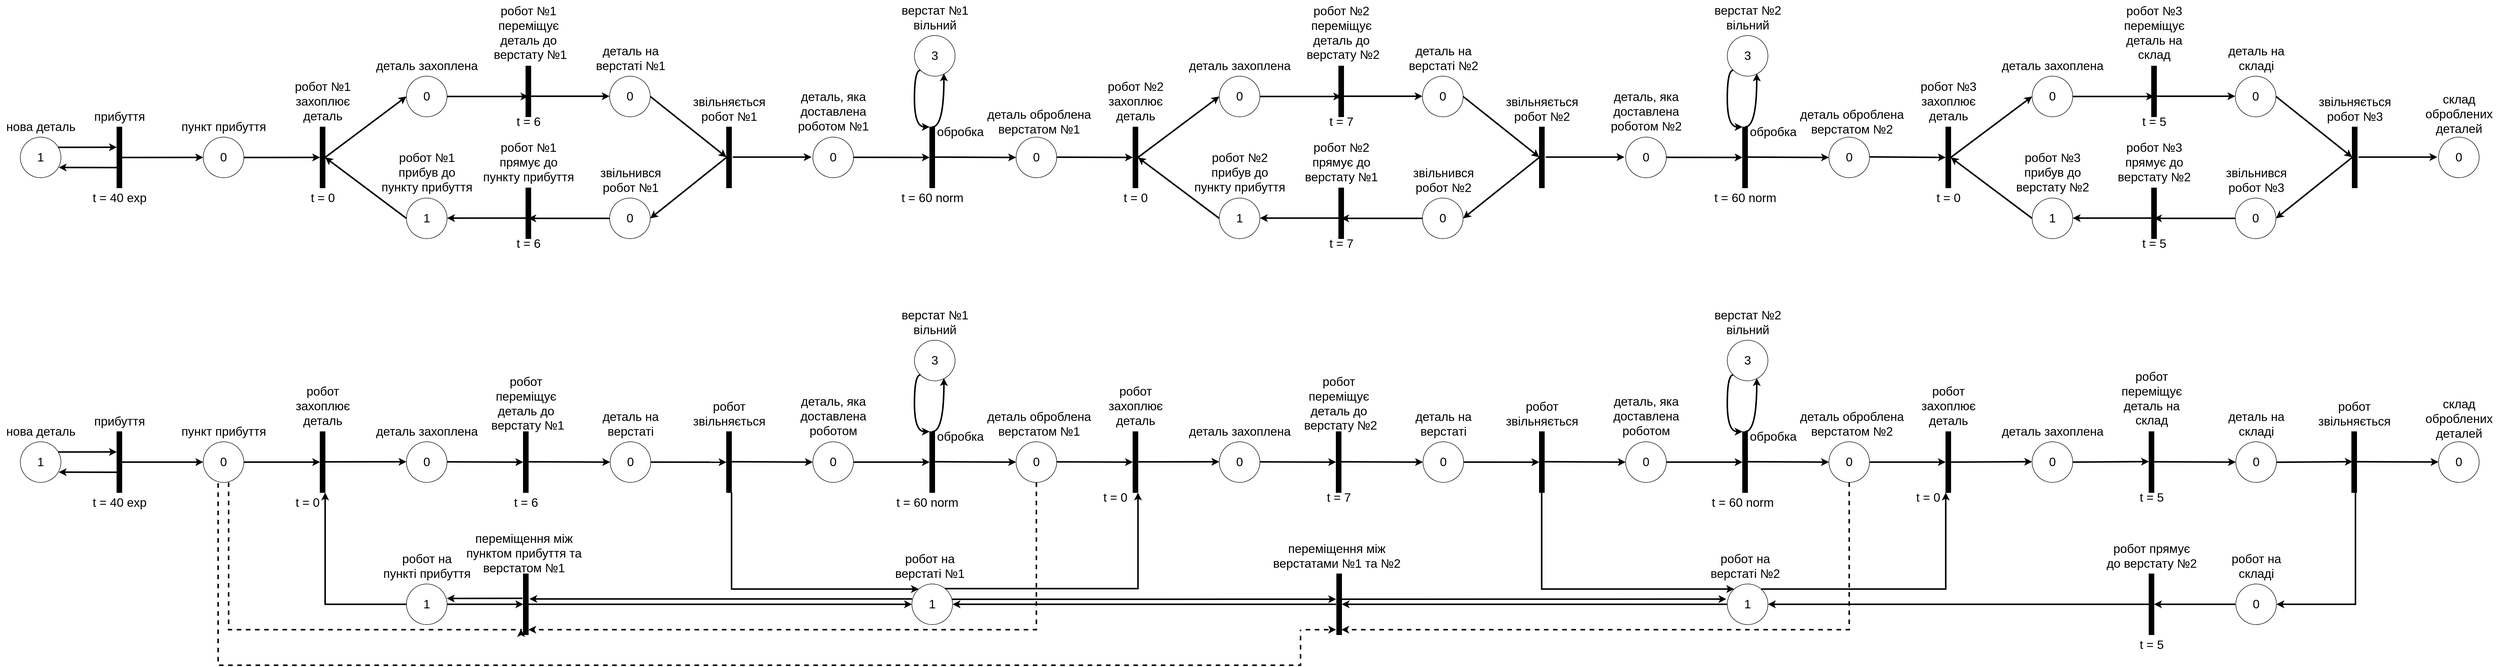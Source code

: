 <mxfile version="20.3.0" type="device"><diagram id="FCqYHy56_AOiO7-vpu2M" name="Page-1"><mxGraphModel dx="3144" dy="3457" grid="1" gridSize="10" guides="1" tooltips="1" connect="1" arrows="1" fold="1" page="1" pageScale="1" pageWidth="827" pageHeight="1169" math="0" shadow="0"><root><mxCell id="0"/><mxCell id="1" parent="0"/><mxCell id="HIyQRjv0lBuRYJcQHg_l-106" value="&lt;font style=&quot;font-size: 24px;&quot;&gt;1&lt;/font&gt;" style="ellipse;whiteSpace=wrap;html=1;aspect=fixed;" parent="1" vertex="1"><mxGeometry x="40" y="-520" width="80" height="80" as="geometry"/></mxCell><mxCell id="HIyQRjv0lBuRYJcQHg_l-107" value="" style="rounded=0;whiteSpace=wrap;html=1;fontSize=24;fillColor=#000000;" parent="1" vertex="1"><mxGeometry x="230" y="-540" width="10" height="120" as="geometry"/></mxCell><mxCell id="HIyQRjv0lBuRYJcQHg_l-108" value="" style="endArrow=classic;html=1;rounded=0;fontSize=24;exitX=0.93;exitY=0.251;exitDx=0;exitDy=0;exitPerimeter=0;entryX=0;entryY=0.333;entryDx=0;entryDy=0;entryPerimeter=0;strokeWidth=3;" parent="1" source="HIyQRjv0lBuRYJcQHg_l-106" target="HIyQRjv0lBuRYJcQHg_l-107" edge="1"><mxGeometry width="50" height="50" relative="1" as="geometry"><mxPoint x="250" y="-530" as="sourcePoint"/><mxPoint x="220" y="-500" as="targetPoint"/></mxGeometry></mxCell><mxCell id="HIyQRjv0lBuRYJcQHg_l-109" value="" style="endArrow=classic;html=1;rounded=0;fontSize=24;entryX=0.945;entryY=0.747;entryDx=0;entryDy=0;entryPerimeter=0;strokeWidth=3;" parent="1" target="HIyQRjv0lBuRYJcQHg_l-106" edge="1"><mxGeometry width="50" height="50" relative="1" as="geometry"><mxPoint x="230" y="-460" as="sourcePoint"/><mxPoint x="114" y="-400" as="targetPoint"/></mxGeometry></mxCell><mxCell id="HIyQRjv0lBuRYJcQHg_l-112" value="t = 40 exp" style="text;html=1;align=center;verticalAlign=middle;resizable=0;points=[];autosize=1;strokeColor=none;fillColor=none;fontSize=24;" parent="1" vertex="1"><mxGeometry x="170" y="-420" width="130" height="40" as="geometry"/></mxCell><mxCell id="HIyQRjv0lBuRYJcQHg_l-114" value="нова деталь" style="text;html=1;align=center;verticalAlign=middle;resizable=0;points=[];autosize=1;strokeColor=none;fillColor=none;fontSize=24;" parent="1" vertex="1"><mxGeometry y="-560" width="160" height="40" as="geometry"/></mxCell><mxCell id="HIyQRjv0lBuRYJcQHg_l-115" value="прибуття" style="text;html=1;align=center;verticalAlign=middle;resizable=0;points=[];autosize=1;strokeColor=none;fillColor=none;fontSize=24;" parent="1" vertex="1"><mxGeometry x="170" y="-580" width="130" height="40" as="geometry"/></mxCell><mxCell id="HIyQRjv0lBuRYJcQHg_l-116" value="" style="endArrow=classic;html=1;rounded=0;fontSize=24;exitX=1;exitY=0.5;exitDx=0;exitDy=0;entryX=0;entryY=0.5;entryDx=0;entryDy=0;strokeWidth=3;" parent="1" target="HIyQRjv0lBuRYJcQHg_l-117" edge="1"><mxGeometry width="50" height="50" relative="1" as="geometry"><mxPoint x="240" y="-479.86" as="sourcePoint"/><mxPoint x="360" y="-480.53" as="targetPoint"/></mxGeometry></mxCell><mxCell id="HIyQRjv0lBuRYJcQHg_l-117" value="&lt;font style=&quot;font-size: 24px;&quot;&gt;0&lt;/font&gt;" style="ellipse;whiteSpace=wrap;html=1;aspect=fixed;" parent="1" vertex="1"><mxGeometry x="400" y="-520" width="80" height="80" as="geometry"/></mxCell><mxCell id="HIyQRjv0lBuRYJcQHg_l-118" value="пункт прибуття" style="text;html=1;align=center;verticalAlign=middle;resizable=0;points=[];autosize=1;strokeColor=none;fillColor=none;fontSize=24;" parent="1" vertex="1"><mxGeometry x="340" y="-560" width="200" height="40" as="geometry"/></mxCell><mxCell id="HIyQRjv0lBuRYJcQHg_l-119" value="" style="rounded=0;whiteSpace=wrap;html=1;fontSize=24;fillColor=#000000;" parent="1" vertex="1"><mxGeometry x="630" y="-540" width="10" height="120" as="geometry"/></mxCell><mxCell id="HIyQRjv0lBuRYJcQHg_l-120" value="" style="endArrow=classic;html=1;rounded=0;fontSize=24;exitX=1;exitY=0.5;exitDx=0;exitDy=0;strokeWidth=3;entryX=0;entryY=0.5;entryDx=0;entryDy=0;" parent="1" target="HIyQRjv0lBuRYJcQHg_l-119" edge="1"><mxGeometry width="50" height="50" relative="1" as="geometry"><mxPoint x="480" y="-479.86" as="sourcePoint"/><mxPoint x="590" y="-481" as="targetPoint"/></mxGeometry></mxCell><mxCell id="HIyQRjv0lBuRYJcQHg_l-121" value="робот №1&lt;br&gt;захоплює&lt;br&gt;деталь" style="text;html=1;align=center;verticalAlign=middle;resizable=0;points=[];autosize=1;strokeColor=none;fillColor=none;fontSize=24;" parent="1" vertex="1"><mxGeometry x="570" y="-640" width="130" height="100" as="geometry"/></mxCell><mxCell id="HIyQRjv0lBuRYJcQHg_l-122" value="&lt;font style=&quot;font-size: 24px;&quot;&gt;0&lt;/font&gt;" style="ellipse;whiteSpace=wrap;html=1;aspect=fixed;" parent="1" vertex="1"><mxGeometry x="800" y="-640" width="80" height="80" as="geometry"/></mxCell><mxCell id="HIyQRjv0lBuRYJcQHg_l-123" value="" style="endArrow=classic;html=1;rounded=0;fontSize=24;strokeWidth=3;entryX=0;entryY=0.5;entryDx=0;entryDy=0;exitX=1;exitY=0.5;exitDx=0;exitDy=0;" parent="1" source="HIyQRjv0lBuRYJcQHg_l-119" target="HIyQRjv0lBuRYJcQHg_l-122" edge="1"><mxGeometry width="50" height="50" relative="1" as="geometry"><mxPoint x="630" y="-480" as="sourcePoint"/><mxPoint x="710" y="-481" as="targetPoint"/></mxGeometry></mxCell><mxCell id="HIyQRjv0lBuRYJcQHg_l-127" value="деталь захоплена" style="text;html=1;align=center;verticalAlign=middle;resizable=0;points=[];autosize=1;strokeColor=none;fillColor=none;fontSize=24;" parent="1" vertex="1"><mxGeometry x="725" y="-680" width="230" height="40" as="geometry"/></mxCell><mxCell id="HIyQRjv0lBuRYJcQHg_l-128" value="" style="endArrow=classic;html=1;rounded=0;fontSize=24;strokeWidth=3;exitX=1;exitY=0.5;exitDx=0;exitDy=0;" parent="1" source="HIyQRjv0lBuRYJcQHg_l-122" edge="1"><mxGeometry width="50" height="50" relative="1" as="geometry"><mxPoint x="870" y="-550" as="sourcePoint"/><mxPoint x="1040" y="-600" as="targetPoint"/></mxGeometry></mxCell><mxCell id="HIyQRjv0lBuRYJcQHg_l-129" value="" style="rounded=0;whiteSpace=wrap;html=1;fontSize=24;fillColor=#000000;" parent="1" vertex="1"><mxGeometry x="1035" y="-660" width="10" height="100" as="geometry"/></mxCell><mxCell id="HIyQRjv0lBuRYJcQHg_l-130" value="робот №1&lt;br&gt;переміщує&lt;br&gt;деталь до&lt;br&gt;&amp;nbsp;верстату №1" style="text;html=1;align=center;verticalAlign=middle;resizable=0;points=[];autosize=1;strokeColor=none;fillColor=none;fontSize=24;" parent="1" vertex="1"><mxGeometry x="955" y="-790" width="170" height="130" as="geometry"/></mxCell><mxCell id="HIyQRjv0lBuRYJcQHg_l-131" value="&lt;font style=&quot;font-size: 24px;&quot;&gt;0&lt;/font&gt;" style="ellipse;whiteSpace=wrap;html=1;aspect=fixed;" parent="1" vertex="1"><mxGeometry x="1200" y="-640" width="80" height="80" as="geometry"/></mxCell><mxCell id="HIyQRjv0lBuRYJcQHg_l-132" value="" style="endArrow=classic;html=1;rounded=0;fontSize=24;strokeWidth=3;exitX=1;exitY=0.5;exitDx=0;exitDy=0;entryX=0;entryY=0.5;entryDx=0;entryDy=0;" parent="1" edge="1"><mxGeometry width="50" height="50" relative="1" as="geometry"><mxPoint x="1045.0" y="-600.53" as="sourcePoint"/><mxPoint x="1200" y="-600.53" as="targetPoint"/></mxGeometry></mxCell><mxCell id="HIyQRjv0lBuRYJcQHg_l-133" value="деталь на&lt;br&gt;верстаті №1" style="text;html=1;align=center;verticalAlign=middle;resizable=0;points=[];autosize=1;strokeColor=none;fillColor=none;fontSize=24;" parent="1" vertex="1"><mxGeometry x="1161" y="-710" width="160" height="70" as="geometry"/></mxCell><mxCell id="HIyQRjv0lBuRYJcQHg_l-134" value="" style="rounded=0;whiteSpace=wrap;html=1;fontSize=24;fillColor=#000000;" parent="1" vertex="1"><mxGeometry x="1430" y="-540" width="10" height="120" as="geometry"/></mxCell><mxCell id="HIyQRjv0lBuRYJcQHg_l-135" value="" style="endArrow=classic;html=1;rounded=0;fontSize=24;strokeWidth=3;exitX=1;exitY=0.5;exitDx=0;exitDy=0;entryX=0;entryY=0.5;entryDx=0;entryDy=0;" parent="1" source="HIyQRjv0lBuRYJcQHg_l-131" edge="1"><mxGeometry width="50" height="50" relative="1" as="geometry"><mxPoint x="1275.0" y="-480.42" as="sourcePoint"/><mxPoint x="1430" y="-480.42" as="targetPoint"/></mxGeometry></mxCell><mxCell id="HIyQRjv0lBuRYJcQHg_l-136" value="звільняється&lt;br&gt;робот №1" style="text;html=1;align=center;verticalAlign=middle;resizable=0;points=[];autosize=1;strokeColor=none;fillColor=none;fontSize=24;" parent="1" vertex="1"><mxGeometry x="1350" y="-610" width="170" height="70" as="geometry"/></mxCell><mxCell id="HIyQRjv0lBuRYJcQHg_l-137" value="&lt;font style=&quot;font-size: 24px;&quot;&gt;0&lt;/font&gt;" style="ellipse;whiteSpace=wrap;html=1;aspect=fixed;" parent="1" vertex="1"><mxGeometry x="1600" y="-520" width="80" height="80" as="geometry"/></mxCell><mxCell id="HIyQRjv0lBuRYJcQHg_l-138" value="деталь, яка&lt;br&gt;доставлена&lt;br&gt;роботом №1" style="text;html=1;align=center;verticalAlign=middle;resizable=0;points=[];autosize=1;strokeColor=none;fillColor=none;fontSize=24;" parent="1" vertex="1"><mxGeometry x="1560" y="-620" width="160" height="100" as="geometry"/></mxCell><mxCell id="HIyQRjv0lBuRYJcQHg_l-139" value="" style="endArrow=classic;html=1;rounded=0;fontSize=24;strokeWidth=3;exitX=1;exitY=0.5;exitDx=0;exitDy=0;entryX=0;entryY=0.5;entryDx=0;entryDy=0;" parent="1" edge="1"><mxGeometry width="50" height="50" relative="1" as="geometry"><mxPoint x="1442.5" y="-480.63" as="sourcePoint"/><mxPoint x="1597.5" y="-480.63" as="targetPoint"/></mxGeometry></mxCell><mxCell id="HIyQRjv0lBuRYJcQHg_l-140" value="&lt;font style=&quot;font-size: 24px;&quot;&gt;0&lt;/font&gt;" style="ellipse;whiteSpace=wrap;html=1;aspect=fixed;" parent="1" vertex="1"><mxGeometry x="1200" y="-400" width="80" height="80" as="geometry"/></mxCell><mxCell id="HIyQRjv0lBuRYJcQHg_l-141" value="" style="endArrow=classic;html=1;rounded=0;fontSize=24;strokeWidth=3;exitX=0;exitY=0.5;exitDx=0;exitDy=0;entryX=1;entryY=0.5;entryDx=0;entryDy=0;" parent="1" source="HIyQRjv0lBuRYJcQHg_l-134" target="HIyQRjv0lBuRYJcQHg_l-140" edge="1"><mxGeometry width="50" height="50" relative="1" as="geometry"><mxPoint x="1290" y="-590" as="sourcePoint"/><mxPoint x="1440" y="-470.42" as="targetPoint"/></mxGeometry></mxCell><mxCell id="HIyQRjv0lBuRYJcQHg_l-142" value="" style="endArrow=classic;html=1;rounded=0;fontSize=24;strokeWidth=3;exitX=0;exitY=0.5;exitDx=0;exitDy=0;" parent="1" source="HIyQRjv0lBuRYJcQHg_l-140" edge="1"><mxGeometry width="50" height="50" relative="1" as="geometry"><mxPoint x="1020.0" y="-410" as="sourcePoint"/><mxPoint x="1040" y="-360" as="targetPoint"/></mxGeometry></mxCell><mxCell id="HIyQRjv0lBuRYJcQHg_l-143" value="" style="rounded=0;whiteSpace=wrap;html=1;fontSize=24;fillColor=#000000;" parent="1" vertex="1"><mxGeometry x="1035" y="-420" width="10" height="100" as="geometry"/></mxCell><mxCell id="HIyQRjv0lBuRYJcQHg_l-144" value="&lt;font style=&quot;font-size: 24px;&quot;&gt;1&lt;/font&gt;" style="ellipse;whiteSpace=wrap;html=1;aspect=fixed;" parent="1" vertex="1"><mxGeometry x="800" y="-400" width="80" height="80" as="geometry"/></mxCell><mxCell id="HIyQRjv0lBuRYJcQHg_l-145" value="" style="endArrow=classic;html=1;rounded=0;fontSize=24;strokeWidth=3;exitX=0;exitY=0.5;exitDx=0;exitDy=0;entryX=1;entryY=0.5;entryDx=0;entryDy=0;" parent="1" edge="1"><mxGeometry width="50" height="50" relative="1" as="geometry"><mxPoint x="1035.0" y="-360.53" as="sourcePoint"/><mxPoint x="880" y="-360.53" as="targetPoint"/></mxGeometry></mxCell><mxCell id="HIyQRjv0lBuRYJcQHg_l-146" value="" style="endArrow=classic;html=1;rounded=0;fontSize=24;strokeWidth=3;exitX=0;exitY=0.5;exitDx=0;exitDy=0;entryX=1;entryY=0.5;entryDx=0;entryDy=0;" parent="1" source="HIyQRjv0lBuRYJcQHg_l-144" target="HIyQRjv0lBuRYJcQHg_l-119" edge="1"><mxGeometry width="50" height="50" relative="1" as="geometry"><mxPoint x="815.0" y="-460.0" as="sourcePoint"/><mxPoint x="660" y="-460.0" as="targetPoint"/></mxGeometry></mxCell><mxCell id="HIyQRjv0lBuRYJcQHg_l-147" value="звільнився&lt;br&gt;робот №1" style="text;html=1;align=center;verticalAlign=middle;resizable=0;points=[];autosize=1;strokeColor=none;fillColor=none;fontSize=24;" parent="1" vertex="1"><mxGeometry x="1166" y="-470" width="150" height="70" as="geometry"/></mxCell><mxCell id="HIyQRjv0lBuRYJcQHg_l-148" value="робот №1&lt;br&gt;прямує до&lt;br&gt;пункту прибуття" style="text;html=1;align=center;verticalAlign=middle;resizable=0;points=[];autosize=1;strokeColor=none;fillColor=none;fontSize=24;" parent="1" vertex="1"><mxGeometry x="935" y="-520" width="210" height="100" as="geometry"/></mxCell><mxCell id="HIyQRjv0lBuRYJcQHg_l-149" value="робот №1&lt;br&gt;прибув до&lt;br&gt;пункту прибуття" style="text;html=1;align=center;verticalAlign=middle;resizable=0;points=[];autosize=1;strokeColor=none;fillColor=none;fontSize=24;" parent="1" vertex="1"><mxGeometry x="735" y="-500" width="210" height="100" as="geometry"/></mxCell><mxCell id="HIyQRjv0lBuRYJcQHg_l-150" value="t = 0" style="text;html=1;align=center;verticalAlign=middle;resizable=0;points=[];autosize=1;strokeColor=none;fillColor=none;fontSize=24;" parent="1" vertex="1"><mxGeometry x="600" y="-420" width="70" height="40" as="geometry"/></mxCell><mxCell id="HIyQRjv0lBuRYJcQHg_l-151" value="t = 6" style="text;html=1;align=center;verticalAlign=middle;resizable=0;points=[];autosize=1;strokeColor=none;fillColor=none;fontSize=24;" parent="1" vertex="1"><mxGeometry x="1005" y="-570" width="70" height="40" as="geometry"/></mxCell><mxCell id="HIyQRjv0lBuRYJcQHg_l-152" value="t = 6" style="text;html=1;align=center;verticalAlign=middle;resizable=0;points=[];autosize=1;strokeColor=none;fillColor=none;fontSize=24;" parent="1" vertex="1"><mxGeometry x="1005" y="-330" width="70" height="40" as="geometry"/></mxCell><mxCell id="HIyQRjv0lBuRYJcQHg_l-153" value="" style="rounded=0;whiteSpace=wrap;html=1;fontSize=24;fillColor=#000000;" parent="1" vertex="1"><mxGeometry x="1830" y="-540" width="10" height="120" as="geometry"/></mxCell><mxCell id="HIyQRjv0lBuRYJcQHg_l-154" value="" style="endArrow=classic;html=1;rounded=0;fontSize=24;strokeWidth=3;exitX=1;exitY=0.5;exitDx=0;exitDy=0;" parent="1" edge="1"><mxGeometry width="50" height="50" relative="1" as="geometry"><mxPoint x="1680" y="-480.21" as="sourcePoint"/><mxPoint x="1830" y="-480" as="targetPoint"/></mxGeometry></mxCell><mxCell id="HIyQRjv0lBuRYJcQHg_l-155" value="t = 60 norm" style="text;html=1;align=center;verticalAlign=middle;resizable=0;points=[];autosize=1;strokeColor=none;fillColor=none;fontSize=24;" parent="1" vertex="1"><mxGeometry x="1760" y="-420" width="150" height="40" as="geometry"/></mxCell><mxCell id="HIyQRjv0lBuRYJcQHg_l-156" value="&lt;font style=&quot;font-size: 24px;&quot;&gt;3&lt;/font&gt;" style="ellipse;whiteSpace=wrap;html=1;aspect=fixed;" parent="1" vertex="1"><mxGeometry x="1800" y="-720" width="80" height="80" as="geometry"/></mxCell><mxCell id="HIyQRjv0lBuRYJcQHg_l-157" value="верстат №1&lt;br&gt;вільний" style="text;html=1;align=center;verticalAlign=middle;resizable=0;points=[];autosize=1;strokeColor=none;fillColor=none;fontSize=24;" parent="1" vertex="1"><mxGeometry x="1765" y="-790" width="150" height="70" as="geometry"/></mxCell><mxCell id="HIyQRjv0lBuRYJcQHg_l-158" value="обробка" style="text;html=1;align=center;verticalAlign=middle;resizable=0;points=[];autosize=1;strokeColor=none;fillColor=none;fontSize=24;" parent="1" vertex="1"><mxGeometry x="1830" y="-550" width="120" height="40" as="geometry"/></mxCell><mxCell id="HIyQRjv0lBuRYJcQHg_l-160" value="" style="endArrow=classic;html=1;rounded=0;fontSize=24;strokeWidth=3;entryX=0.725;entryY=0.934;entryDx=0;entryDy=0;entryPerimeter=0;edgeStyle=orthogonalEdgeStyle;curved=1;" parent="1" target="HIyQRjv0lBuRYJcQHg_l-156" edge="1"><mxGeometry width="50" height="50" relative="1" as="geometry"><mxPoint x="1835" y="-540" as="sourcePoint"/><mxPoint x="2000" y="-571.22" as="targetPoint"/><Array as="points"><mxPoint x="1858" y="-540"/></Array></mxGeometry></mxCell><mxCell id="HIyQRjv0lBuRYJcQHg_l-161" value="" style="endArrow=classic;html=1;rounded=0;fontSize=24;strokeWidth=3;entryX=0;entryY=0;entryDx=0;entryDy=0;edgeStyle=orthogonalEdgeStyle;curved=1;exitX=0;exitY=1;exitDx=0;exitDy=0;" parent="1" source="HIyQRjv0lBuRYJcQHg_l-156" target="HIyQRjv0lBuRYJcQHg_l-153" edge="1"><mxGeometry width="50" height="50" relative="1" as="geometry"><mxPoint x="1751.97" y="-570" as="sourcePoint"/><mxPoint x="1774.97" y="-675.28" as="targetPoint"/><Array as="points"><mxPoint x="1800" y="-652"/><mxPoint x="1800" y="-540"/></Array></mxGeometry></mxCell><mxCell id="HIyQRjv0lBuRYJcQHg_l-162" value="&lt;font style=&quot;font-size: 24px;&quot;&gt;0&lt;/font&gt;" style="ellipse;whiteSpace=wrap;html=1;aspect=fixed;" parent="1" vertex="1"><mxGeometry x="2000" y="-520" width="80" height="80" as="geometry"/></mxCell><mxCell id="HIyQRjv0lBuRYJcQHg_l-163" value="" style="endArrow=classic;html=1;rounded=0;fontSize=24;strokeWidth=3;exitX=1;exitY=0.5;exitDx=0;exitDy=0;entryX=0;entryY=0.5;entryDx=0;entryDy=0;" parent="1" target="HIyQRjv0lBuRYJcQHg_l-162" edge="1"><mxGeometry width="50" height="50" relative="1" as="geometry"><mxPoint x="1840" y="-480.67" as="sourcePoint"/><mxPoint x="1990" y="-480.46" as="targetPoint"/></mxGeometry></mxCell><mxCell id="HIyQRjv0lBuRYJcQHg_l-164" value="деталь оброблена&lt;br&gt;верстатом №1" style="text;html=1;align=center;verticalAlign=middle;resizable=0;points=[];autosize=1;strokeColor=none;fillColor=none;fontSize=24;" parent="1" vertex="1"><mxGeometry x="1930" y="-585" width="230" height="70" as="geometry"/></mxCell><mxCell id="HIyQRjv0lBuRYJcQHg_l-165" value="" style="rounded=0;whiteSpace=wrap;html=1;fontSize=24;fillColor=#000000;" parent="1" vertex="1"><mxGeometry x="2230" y="-540" width="10" height="120" as="geometry"/></mxCell><mxCell id="HIyQRjv0lBuRYJcQHg_l-166" value="робот №2&lt;br&gt;захоплює&lt;br&gt;деталь" style="text;html=1;align=center;verticalAlign=middle;resizable=0;points=[];autosize=1;strokeColor=none;fillColor=none;fontSize=24;" parent="1" vertex="1"><mxGeometry x="2170" y="-640" width="130" height="100" as="geometry"/></mxCell><mxCell id="HIyQRjv0lBuRYJcQHg_l-167" value="&lt;font style=&quot;font-size: 24px;&quot;&gt;0&lt;/font&gt;" style="ellipse;whiteSpace=wrap;html=1;aspect=fixed;" parent="1" vertex="1"><mxGeometry x="2400" y="-640" width="80" height="80" as="geometry"/></mxCell><mxCell id="HIyQRjv0lBuRYJcQHg_l-168" value="" style="endArrow=classic;html=1;rounded=0;fontSize=24;strokeWidth=3;entryX=0;entryY=0.5;entryDx=0;entryDy=0;exitX=1;exitY=0.5;exitDx=0;exitDy=0;" parent="1" source="HIyQRjv0lBuRYJcQHg_l-165" target="HIyQRjv0lBuRYJcQHg_l-167" edge="1"><mxGeometry width="50" height="50" relative="1" as="geometry"><mxPoint x="2230" y="-480" as="sourcePoint"/><mxPoint x="2310" y="-481" as="targetPoint"/></mxGeometry></mxCell><mxCell id="HIyQRjv0lBuRYJcQHg_l-169" value="деталь захоплена" style="text;html=1;align=center;verticalAlign=middle;resizable=0;points=[];autosize=1;strokeColor=none;fillColor=none;fontSize=24;" parent="1" vertex="1"><mxGeometry x="2325" y="-680" width="230" height="40" as="geometry"/></mxCell><mxCell id="HIyQRjv0lBuRYJcQHg_l-170" value="" style="endArrow=classic;html=1;rounded=0;fontSize=24;strokeWidth=3;exitX=1;exitY=0.5;exitDx=0;exitDy=0;" parent="1" source="HIyQRjv0lBuRYJcQHg_l-167" edge="1"><mxGeometry width="50" height="50" relative="1" as="geometry"><mxPoint x="2470" y="-550" as="sourcePoint"/><mxPoint x="2640" y="-600" as="targetPoint"/></mxGeometry></mxCell><mxCell id="HIyQRjv0lBuRYJcQHg_l-171" value="" style="rounded=0;whiteSpace=wrap;html=1;fontSize=24;fillColor=#000000;" parent="1" vertex="1"><mxGeometry x="2635" y="-660" width="10" height="100" as="geometry"/></mxCell><mxCell id="HIyQRjv0lBuRYJcQHg_l-172" value="робот №2&lt;br&gt;переміщує&lt;br&gt;деталь до&lt;br&gt;&amp;nbsp;верстату №2" style="text;html=1;align=center;verticalAlign=middle;resizable=0;points=[];autosize=1;strokeColor=none;fillColor=none;fontSize=24;" parent="1" vertex="1"><mxGeometry x="2555" y="-790" width="170" height="130" as="geometry"/></mxCell><mxCell id="HIyQRjv0lBuRYJcQHg_l-173" value="&lt;font style=&quot;font-size: 24px;&quot;&gt;0&lt;/font&gt;" style="ellipse;whiteSpace=wrap;html=1;aspect=fixed;" parent="1" vertex="1"><mxGeometry x="2800" y="-640" width="80" height="80" as="geometry"/></mxCell><mxCell id="HIyQRjv0lBuRYJcQHg_l-174" value="" style="endArrow=classic;html=1;rounded=0;fontSize=24;strokeWidth=3;exitX=1;exitY=0.5;exitDx=0;exitDy=0;entryX=0;entryY=0.5;entryDx=0;entryDy=0;" parent="1" edge="1"><mxGeometry width="50" height="50" relative="1" as="geometry"><mxPoint x="2645" y="-600.53" as="sourcePoint"/><mxPoint x="2800" y="-600.53" as="targetPoint"/></mxGeometry></mxCell><mxCell id="HIyQRjv0lBuRYJcQHg_l-175" value="деталь на&lt;br&gt;верстаті №2" style="text;html=1;align=center;verticalAlign=middle;resizable=0;points=[];autosize=1;strokeColor=none;fillColor=none;fontSize=24;" parent="1" vertex="1"><mxGeometry x="2761" y="-710" width="160" height="70" as="geometry"/></mxCell><mxCell id="HIyQRjv0lBuRYJcQHg_l-176" value="" style="rounded=0;whiteSpace=wrap;html=1;fontSize=24;fillColor=#000000;" parent="1" vertex="1"><mxGeometry x="3030" y="-540" width="10" height="120" as="geometry"/></mxCell><mxCell id="HIyQRjv0lBuRYJcQHg_l-177" value="" style="endArrow=classic;html=1;rounded=0;fontSize=24;strokeWidth=3;exitX=1;exitY=0.5;exitDx=0;exitDy=0;entryX=0;entryY=0.5;entryDx=0;entryDy=0;" parent="1" source="HIyQRjv0lBuRYJcQHg_l-173" edge="1"><mxGeometry width="50" height="50" relative="1" as="geometry"><mxPoint x="2875" y="-480.42" as="sourcePoint"/><mxPoint x="3030" y="-480.42" as="targetPoint"/></mxGeometry></mxCell><mxCell id="HIyQRjv0lBuRYJcQHg_l-178" value="звільняється&lt;br&gt;робот №2" style="text;html=1;align=center;verticalAlign=middle;resizable=0;points=[];autosize=1;strokeColor=none;fillColor=none;fontSize=24;" parent="1" vertex="1"><mxGeometry x="2950" y="-610" width="170" height="70" as="geometry"/></mxCell><mxCell id="HIyQRjv0lBuRYJcQHg_l-179" value="&lt;font style=&quot;font-size: 24px;&quot;&gt;0&lt;/font&gt;" style="ellipse;whiteSpace=wrap;html=1;aspect=fixed;" parent="1" vertex="1"><mxGeometry x="3200" y="-520" width="80" height="80" as="geometry"/></mxCell><mxCell id="HIyQRjv0lBuRYJcQHg_l-180" value="деталь, яка&lt;br&gt;доставлена&lt;br&gt;роботом №2" style="text;html=1;align=center;verticalAlign=middle;resizable=0;points=[];autosize=1;strokeColor=none;fillColor=none;fontSize=24;" parent="1" vertex="1"><mxGeometry x="3160" y="-620" width="160" height="100" as="geometry"/></mxCell><mxCell id="HIyQRjv0lBuRYJcQHg_l-181" value="" style="endArrow=classic;html=1;rounded=0;fontSize=24;strokeWidth=3;exitX=1;exitY=0.5;exitDx=0;exitDy=0;entryX=0;entryY=0.5;entryDx=0;entryDy=0;" parent="1" edge="1"><mxGeometry width="50" height="50" relative="1" as="geometry"><mxPoint x="3042.5" y="-480.63" as="sourcePoint"/><mxPoint x="3197.5" y="-480.63" as="targetPoint"/></mxGeometry></mxCell><mxCell id="HIyQRjv0lBuRYJcQHg_l-182" value="&lt;font style=&quot;font-size: 24px;&quot;&gt;0&lt;/font&gt;" style="ellipse;whiteSpace=wrap;html=1;aspect=fixed;" parent="1" vertex="1"><mxGeometry x="2800" y="-400" width="80" height="80" as="geometry"/></mxCell><mxCell id="HIyQRjv0lBuRYJcQHg_l-183" value="" style="endArrow=classic;html=1;rounded=0;fontSize=24;strokeWidth=3;exitX=0;exitY=0.5;exitDx=0;exitDy=0;entryX=1;entryY=0.5;entryDx=0;entryDy=0;" parent="1" source="HIyQRjv0lBuRYJcQHg_l-176" target="HIyQRjv0lBuRYJcQHg_l-182" edge="1"><mxGeometry width="50" height="50" relative="1" as="geometry"><mxPoint x="2890" y="-590" as="sourcePoint"/><mxPoint x="3040" y="-470.42" as="targetPoint"/></mxGeometry></mxCell><mxCell id="HIyQRjv0lBuRYJcQHg_l-184" value="" style="endArrow=classic;html=1;rounded=0;fontSize=24;strokeWidth=3;exitX=0;exitY=0.5;exitDx=0;exitDy=0;" parent="1" source="HIyQRjv0lBuRYJcQHg_l-182" edge="1"><mxGeometry width="50" height="50" relative="1" as="geometry"><mxPoint x="2620" y="-410" as="sourcePoint"/><mxPoint x="2640" y="-360" as="targetPoint"/></mxGeometry></mxCell><mxCell id="HIyQRjv0lBuRYJcQHg_l-185" value="" style="rounded=0;whiteSpace=wrap;html=1;fontSize=24;fillColor=#000000;" parent="1" vertex="1"><mxGeometry x="2635" y="-420" width="10" height="100" as="geometry"/></mxCell><mxCell id="HIyQRjv0lBuRYJcQHg_l-186" value="&lt;font style=&quot;font-size: 24px;&quot;&gt;1&lt;/font&gt;" style="ellipse;whiteSpace=wrap;html=1;aspect=fixed;" parent="1" vertex="1"><mxGeometry x="2400" y="-400" width="80" height="80" as="geometry"/></mxCell><mxCell id="HIyQRjv0lBuRYJcQHg_l-187" value="" style="endArrow=classic;html=1;rounded=0;fontSize=24;strokeWidth=3;exitX=0;exitY=0.5;exitDx=0;exitDy=0;entryX=1;entryY=0.5;entryDx=0;entryDy=0;" parent="1" edge="1"><mxGeometry width="50" height="50" relative="1" as="geometry"><mxPoint x="2635.0" y="-360.53" as="sourcePoint"/><mxPoint x="2480" y="-360.53" as="targetPoint"/></mxGeometry></mxCell><mxCell id="HIyQRjv0lBuRYJcQHg_l-188" value="" style="endArrow=classic;html=1;rounded=0;fontSize=24;strokeWidth=3;exitX=0;exitY=0.5;exitDx=0;exitDy=0;entryX=1;entryY=0.5;entryDx=0;entryDy=0;" parent="1" source="HIyQRjv0lBuRYJcQHg_l-186" target="HIyQRjv0lBuRYJcQHg_l-165" edge="1"><mxGeometry width="50" height="50" relative="1" as="geometry"><mxPoint x="2415.0" y="-460.0" as="sourcePoint"/><mxPoint x="2260" y="-460.0" as="targetPoint"/></mxGeometry></mxCell><mxCell id="HIyQRjv0lBuRYJcQHg_l-189" value="звільнився&lt;br&gt;робот №2" style="text;html=1;align=center;verticalAlign=middle;resizable=0;points=[];autosize=1;strokeColor=none;fillColor=none;fontSize=24;" parent="1" vertex="1"><mxGeometry x="2766" y="-470" width="150" height="70" as="geometry"/></mxCell><mxCell id="HIyQRjv0lBuRYJcQHg_l-190" value="робот №2&lt;br&gt;прямує до&lt;br&gt;верстату №1" style="text;html=1;align=center;verticalAlign=middle;resizable=0;points=[];autosize=1;strokeColor=none;fillColor=none;fontSize=24;" parent="1" vertex="1"><mxGeometry x="2555" y="-520" width="170" height="100" as="geometry"/></mxCell><mxCell id="HIyQRjv0lBuRYJcQHg_l-191" value="робот №2&lt;br&gt;прибув до&lt;br&gt;пункту прибуття" style="text;html=1;align=center;verticalAlign=middle;resizable=0;points=[];autosize=1;strokeColor=none;fillColor=none;fontSize=24;" parent="1" vertex="1"><mxGeometry x="2335" y="-500" width="210" height="100" as="geometry"/></mxCell><mxCell id="HIyQRjv0lBuRYJcQHg_l-192" value="t = 0" style="text;html=1;align=center;verticalAlign=middle;resizable=0;points=[];autosize=1;strokeColor=none;fillColor=none;fontSize=24;" parent="1" vertex="1"><mxGeometry x="2200" y="-420" width="70" height="40" as="geometry"/></mxCell><mxCell id="HIyQRjv0lBuRYJcQHg_l-193" value="t = 7" style="text;html=1;align=center;verticalAlign=middle;resizable=0;points=[];autosize=1;strokeColor=none;fillColor=none;fontSize=24;" parent="1" vertex="1"><mxGeometry x="2605" y="-570" width="70" height="40" as="geometry"/></mxCell><mxCell id="HIyQRjv0lBuRYJcQHg_l-194" value="t = 7" style="text;html=1;align=center;verticalAlign=middle;resizable=0;points=[];autosize=1;strokeColor=none;fillColor=none;fontSize=24;" parent="1" vertex="1"><mxGeometry x="2605" y="-330" width="70" height="40" as="geometry"/></mxCell><mxCell id="HIyQRjv0lBuRYJcQHg_l-195" value="" style="rounded=0;whiteSpace=wrap;html=1;fontSize=24;fillColor=#000000;" parent="1" vertex="1"><mxGeometry x="3430" y="-540" width="10" height="120" as="geometry"/></mxCell><mxCell id="HIyQRjv0lBuRYJcQHg_l-196" value="" style="endArrow=classic;html=1;rounded=0;fontSize=24;strokeWidth=3;exitX=1;exitY=0.5;exitDx=0;exitDy=0;" parent="1" edge="1"><mxGeometry width="50" height="50" relative="1" as="geometry"><mxPoint x="3280" y="-480.21" as="sourcePoint"/><mxPoint x="3430" y="-480" as="targetPoint"/></mxGeometry></mxCell><mxCell id="HIyQRjv0lBuRYJcQHg_l-197" value="t = 60 norm" style="text;html=1;align=center;verticalAlign=middle;resizable=0;points=[];autosize=1;strokeColor=none;fillColor=none;fontSize=24;" parent="1" vertex="1"><mxGeometry x="3360" y="-420" width="150" height="40" as="geometry"/></mxCell><mxCell id="HIyQRjv0lBuRYJcQHg_l-198" value="&lt;font style=&quot;font-size: 24px;&quot;&gt;3&lt;/font&gt;" style="ellipse;whiteSpace=wrap;html=1;aspect=fixed;" parent="1" vertex="1"><mxGeometry x="3400" y="-720" width="80" height="80" as="geometry"/></mxCell><mxCell id="HIyQRjv0lBuRYJcQHg_l-199" value="верстат №2&lt;br&gt;вільний" style="text;html=1;align=center;verticalAlign=middle;resizable=0;points=[];autosize=1;strokeColor=none;fillColor=none;fontSize=24;" parent="1" vertex="1"><mxGeometry x="3365" y="-790" width="150" height="70" as="geometry"/></mxCell><mxCell id="HIyQRjv0lBuRYJcQHg_l-200" value="обробка" style="text;html=1;align=center;verticalAlign=middle;resizable=0;points=[];autosize=1;strokeColor=none;fillColor=none;fontSize=24;" parent="1" vertex="1"><mxGeometry x="3430" y="-550" width="120" height="40" as="geometry"/></mxCell><mxCell id="HIyQRjv0lBuRYJcQHg_l-201" value="" style="endArrow=classic;html=1;rounded=0;fontSize=24;strokeWidth=3;entryX=0.725;entryY=0.934;entryDx=0;entryDy=0;entryPerimeter=0;edgeStyle=orthogonalEdgeStyle;curved=1;" parent="1" target="HIyQRjv0lBuRYJcQHg_l-198" edge="1"><mxGeometry width="50" height="50" relative="1" as="geometry"><mxPoint x="3435" y="-540" as="sourcePoint"/><mxPoint x="3600" y="-571.22" as="targetPoint"/><Array as="points"><mxPoint x="3458" y="-540"/></Array></mxGeometry></mxCell><mxCell id="HIyQRjv0lBuRYJcQHg_l-202" value="" style="endArrow=classic;html=1;rounded=0;fontSize=24;strokeWidth=3;entryX=0;entryY=0;entryDx=0;entryDy=0;edgeStyle=orthogonalEdgeStyle;curved=1;exitX=0;exitY=1;exitDx=0;exitDy=0;" parent="1" source="HIyQRjv0lBuRYJcQHg_l-198" target="HIyQRjv0lBuRYJcQHg_l-195" edge="1"><mxGeometry width="50" height="50" relative="1" as="geometry"><mxPoint x="3351.97" y="-570" as="sourcePoint"/><mxPoint x="3374.97" y="-675.28" as="targetPoint"/><Array as="points"><mxPoint x="3400" y="-652"/><mxPoint x="3400" y="-540"/></Array></mxGeometry></mxCell><mxCell id="HIyQRjv0lBuRYJcQHg_l-203" value="&lt;font style=&quot;font-size: 24px;&quot;&gt;0&lt;/font&gt;" style="ellipse;whiteSpace=wrap;html=1;aspect=fixed;" parent="1" vertex="1"><mxGeometry x="3600" y="-520" width="80" height="80" as="geometry"/></mxCell><mxCell id="HIyQRjv0lBuRYJcQHg_l-204" value="" style="endArrow=classic;html=1;rounded=0;fontSize=24;strokeWidth=3;exitX=1;exitY=0.5;exitDx=0;exitDy=0;entryX=0;entryY=0.5;entryDx=0;entryDy=0;" parent="1" target="HIyQRjv0lBuRYJcQHg_l-203" edge="1"><mxGeometry width="50" height="50" relative="1" as="geometry"><mxPoint x="3440" y="-480.67" as="sourcePoint"/><mxPoint x="3590" y="-480.46" as="targetPoint"/></mxGeometry></mxCell><mxCell id="HIyQRjv0lBuRYJcQHg_l-205" value="деталь оброблена&lt;br&gt;верстатом №2" style="text;html=1;align=center;verticalAlign=middle;resizable=0;points=[];autosize=1;strokeColor=none;fillColor=none;fontSize=24;" parent="1" vertex="1"><mxGeometry x="3530" y="-585" width="230" height="70" as="geometry"/></mxCell><mxCell id="HIyQRjv0lBuRYJcQHg_l-206" value="" style="endArrow=classic;html=1;rounded=0;fontSize=24;strokeWidth=3;exitX=1;exitY=0.5;exitDx=0;exitDy=0;" parent="1" edge="1"><mxGeometry width="50" height="50" relative="1" as="geometry"><mxPoint x="2080" y="-480.53" as="sourcePoint"/><mxPoint x="2230" y="-480" as="targetPoint"/></mxGeometry></mxCell><mxCell id="HIyQRjv0lBuRYJcQHg_l-207" value="" style="endArrow=classic;html=1;rounded=0;fontSize=24;strokeWidth=3;exitX=1;exitY=0.5;exitDx=0;exitDy=0;" parent="1" edge="1"><mxGeometry width="50" height="50" relative="1" as="geometry"><mxPoint x="3680" y="-481.0" as="sourcePoint"/><mxPoint x="3830" y="-480" as="targetPoint"/></mxGeometry></mxCell><mxCell id="HIyQRjv0lBuRYJcQHg_l-208" value="" style="rounded=0;whiteSpace=wrap;html=1;fontSize=24;fillColor=#000000;" parent="1" vertex="1"><mxGeometry x="3830" y="-540" width="10" height="120" as="geometry"/></mxCell><mxCell id="HIyQRjv0lBuRYJcQHg_l-209" value="робот №3&lt;br&gt;захоплює&lt;br&gt;деталь" style="text;html=1;align=center;verticalAlign=middle;resizable=0;points=[];autosize=1;strokeColor=none;fillColor=none;fontSize=24;" parent="1" vertex="1"><mxGeometry x="3770" y="-640" width="130" height="100" as="geometry"/></mxCell><mxCell id="HIyQRjv0lBuRYJcQHg_l-210" value="&lt;font style=&quot;font-size: 24px;&quot;&gt;0&lt;/font&gt;" style="ellipse;whiteSpace=wrap;html=1;aspect=fixed;" parent="1" vertex="1"><mxGeometry x="4000" y="-640" width="80" height="80" as="geometry"/></mxCell><mxCell id="HIyQRjv0lBuRYJcQHg_l-211" value="" style="endArrow=classic;html=1;rounded=0;fontSize=24;strokeWidth=3;entryX=0;entryY=0.5;entryDx=0;entryDy=0;exitX=1;exitY=0.5;exitDx=0;exitDy=0;" parent="1" source="HIyQRjv0lBuRYJcQHg_l-208" target="HIyQRjv0lBuRYJcQHg_l-210" edge="1"><mxGeometry width="50" height="50" relative="1" as="geometry"><mxPoint x="3830" y="-480" as="sourcePoint"/><mxPoint x="3910" y="-481" as="targetPoint"/></mxGeometry></mxCell><mxCell id="HIyQRjv0lBuRYJcQHg_l-212" value="деталь захоплена" style="text;html=1;align=center;verticalAlign=middle;resizable=0;points=[];autosize=1;strokeColor=none;fillColor=none;fontSize=24;" parent="1" vertex="1"><mxGeometry x="3925" y="-680" width="230" height="40" as="geometry"/></mxCell><mxCell id="HIyQRjv0lBuRYJcQHg_l-213" value="" style="endArrow=classic;html=1;rounded=0;fontSize=24;strokeWidth=3;exitX=1;exitY=0.5;exitDx=0;exitDy=0;" parent="1" source="HIyQRjv0lBuRYJcQHg_l-210" edge="1"><mxGeometry width="50" height="50" relative="1" as="geometry"><mxPoint x="4070" y="-550" as="sourcePoint"/><mxPoint x="4240" y="-600" as="targetPoint"/></mxGeometry></mxCell><mxCell id="HIyQRjv0lBuRYJcQHg_l-214" value="" style="rounded=0;whiteSpace=wrap;html=1;fontSize=24;fillColor=#000000;" parent="1" vertex="1"><mxGeometry x="4235" y="-660" width="10" height="100" as="geometry"/></mxCell><mxCell id="HIyQRjv0lBuRYJcQHg_l-215" value="робот №3&lt;br&gt;переміщує&lt;br&gt;деталь на&lt;br&gt;склад" style="text;html=1;align=center;verticalAlign=middle;resizable=0;points=[];autosize=1;strokeColor=none;fillColor=none;fontSize=24;" parent="1" vertex="1"><mxGeometry x="4170" y="-790" width="140" height="130" as="geometry"/></mxCell><mxCell id="HIyQRjv0lBuRYJcQHg_l-216" value="&lt;font style=&quot;font-size: 24px;&quot;&gt;0&lt;/font&gt;" style="ellipse;whiteSpace=wrap;html=1;aspect=fixed;" parent="1" vertex="1"><mxGeometry x="4400" y="-640" width="80" height="80" as="geometry"/></mxCell><mxCell id="HIyQRjv0lBuRYJcQHg_l-217" value="" style="endArrow=classic;html=1;rounded=0;fontSize=24;strokeWidth=3;exitX=1;exitY=0.5;exitDx=0;exitDy=0;entryX=0;entryY=0.5;entryDx=0;entryDy=0;" parent="1" edge="1"><mxGeometry width="50" height="50" relative="1" as="geometry"><mxPoint x="4245" y="-600.53" as="sourcePoint"/><mxPoint x="4400" y="-600.53" as="targetPoint"/></mxGeometry></mxCell><mxCell id="HIyQRjv0lBuRYJcQHg_l-218" value="деталь на&lt;br&gt;складі" style="text;html=1;align=center;verticalAlign=middle;resizable=0;points=[];autosize=1;strokeColor=none;fillColor=none;fontSize=24;" parent="1" vertex="1"><mxGeometry x="4371" y="-710" width="140" height="70" as="geometry"/></mxCell><mxCell id="HIyQRjv0lBuRYJcQHg_l-219" value="" style="rounded=0;whiteSpace=wrap;html=1;fontSize=24;fillColor=#000000;" parent="1" vertex="1"><mxGeometry x="4630" y="-540" width="10" height="120" as="geometry"/></mxCell><mxCell id="HIyQRjv0lBuRYJcQHg_l-220" value="" style="endArrow=classic;html=1;rounded=0;fontSize=24;strokeWidth=3;exitX=1;exitY=0.5;exitDx=0;exitDy=0;entryX=0;entryY=0.5;entryDx=0;entryDy=0;" parent="1" source="HIyQRjv0lBuRYJcQHg_l-216" edge="1"><mxGeometry width="50" height="50" relative="1" as="geometry"><mxPoint x="4475" y="-480.42" as="sourcePoint"/><mxPoint x="4630" y="-480.42" as="targetPoint"/></mxGeometry></mxCell><mxCell id="HIyQRjv0lBuRYJcQHg_l-221" value="звільняється&lt;br&gt;робот №3" style="text;html=1;align=center;verticalAlign=middle;resizable=0;points=[];autosize=1;strokeColor=none;fillColor=none;fontSize=24;" parent="1" vertex="1"><mxGeometry x="4550" y="-610" width="170" height="70" as="geometry"/></mxCell><mxCell id="HIyQRjv0lBuRYJcQHg_l-222" value="&lt;font style=&quot;font-size: 24px;&quot;&gt;0&lt;/font&gt;" style="ellipse;whiteSpace=wrap;html=1;aspect=fixed;" parent="1" vertex="1"><mxGeometry x="4800" y="-520" width="80" height="80" as="geometry"/></mxCell><mxCell id="HIyQRjv0lBuRYJcQHg_l-223" value="склад&lt;br&gt;оброблених&lt;br&gt;деталей" style="text;html=1;align=center;verticalAlign=middle;resizable=0;points=[];autosize=1;strokeColor=none;fillColor=none;fontSize=24;" parent="1" vertex="1"><mxGeometry x="4760" y="-615" width="160" height="100" as="geometry"/></mxCell><mxCell id="HIyQRjv0lBuRYJcQHg_l-224" value="" style="endArrow=classic;html=1;rounded=0;fontSize=24;strokeWidth=3;exitX=1;exitY=0.5;exitDx=0;exitDy=0;entryX=0;entryY=0.5;entryDx=0;entryDy=0;" parent="1" edge="1"><mxGeometry width="50" height="50" relative="1" as="geometry"><mxPoint x="4642.5" y="-480.63" as="sourcePoint"/><mxPoint x="4797.5" y="-480.63" as="targetPoint"/></mxGeometry></mxCell><mxCell id="HIyQRjv0lBuRYJcQHg_l-225" value="&lt;font style=&quot;font-size: 24px;&quot;&gt;0&lt;/font&gt;" style="ellipse;whiteSpace=wrap;html=1;aspect=fixed;" parent="1" vertex="1"><mxGeometry x="4400" y="-400" width="80" height="80" as="geometry"/></mxCell><mxCell id="HIyQRjv0lBuRYJcQHg_l-226" value="" style="endArrow=classic;html=1;rounded=0;fontSize=24;strokeWidth=3;exitX=0;exitY=0.5;exitDx=0;exitDy=0;entryX=1;entryY=0.5;entryDx=0;entryDy=0;" parent="1" source="HIyQRjv0lBuRYJcQHg_l-219" target="HIyQRjv0lBuRYJcQHg_l-225" edge="1"><mxGeometry width="50" height="50" relative="1" as="geometry"><mxPoint x="4490" y="-590" as="sourcePoint"/><mxPoint x="4640" y="-470.42" as="targetPoint"/></mxGeometry></mxCell><mxCell id="HIyQRjv0lBuRYJcQHg_l-227" value="" style="endArrow=classic;html=1;rounded=0;fontSize=24;strokeWidth=3;exitX=0;exitY=0.5;exitDx=0;exitDy=0;" parent="1" source="HIyQRjv0lBuRYJcQHg_l-225" edge="1"><mxGeometry width="50" height="50" relative="1" as="geometry"><mxPoint x="4220" y="-410" as="sourcePoint"/><mxPoint x="4240" y="-360" as="targetPoint"/></mxGeometry></mxCell><mxCell id="HIyQRjv0lBuRYJcQHg_l-228" value="" style="rounded=0;whiteSpace=wrap;html=1;fontSize=24;fillColor=#000000;" parent="1" vertex="1"><mxGeometry x="4235" y="-420" width="10" height="100" as="geometry"/></mxCell><mxCell id="HIyQRjv0lBuRYJcQHg_l-229" value="&lt;font style=&quot;font-size: 24px;&quot;&gt;1&lt;/font&gt;" style="ellipse;whiteSpace=wrap;html=1;aspect=fixed;" parent="1" vertex="1"><mxGeometry x="4000" y="-400" width="80" height="80" as="geometry"/></mxCell><mxCell id="HIyQRjv0lBuRYJcQHg_l-230" value="" style="endArrow=classic;html=1;rounded=0;fontSize=24;strokeWidth=3;exitX=0;exitY=0.5;exitDx=0;exitDy=0;entryX=1;entryY=0.5;entryDx=0;entryDy=0;" parent="1" edge="1"><mxGeometry width="50" height="50" relative="1" as="geometry"><mxPoint x="4235.0" y="-360.53" as="sourcePoint"/><mxPoint x="4080" y="-360.53" as="targetPoint"/></mxGeometry></mxCell><mxCell id="HIyQRjv0lBuRYJcQHg_l-231" value="" style="endArrow=classic;html=1;rounded=0;fontSize=24;strokeWidth=3;exitX=0;exitY=0.5;exitDx=0;exitDy=0;entryX=1;entryY=0.5;entryDx=0;entryDy=0;" parent="1" source="HIyQRjv0lBuRYJcQHg_l-229" target="HIyQRjv0lBuRYJcQHg_l-208" edge="1"><mxGeometry width="50" height="50" relative="1" as="geometry"><mxPoint x="4015.0" y="-460.0" as="sourcePoint"/><mxPoint x="3860" y="-460.0" as="targetPoint"/></mxGeometry></mxCell><mxCell id="HIyQRjv0lBuRYJcQHg_l-232" value="звільнився&lt;br&gt;робот №3" style="text;html=1;align=center;verticalAlign=middle;resizable=0;points=[];autosize=1;strokeColor=none;fillColor=none;fontSize=24;" parent="1" vertex="1"><mxGeometry x="4366" y="-470" width="150" height="70" as="geometry"/></mxCell><mxCell id="HIyQRjv0lBuRYJcQHg_l-233" value="робот №3&lt;br&gt;прямує до&lt;br&gt;верстату №2" style="text;html=1;align=center;verticalAlign=middle;resizable=0;points=[];autosize=1;strokeColor=none;fillColor=none;fontSize=24;" parent="1" vertex="1"><mxGeometry x="4155" y="-520" width="170" height="100" as="geometry"/></mxCell><mxCell id="HIyQRjv0lBuRYJcQHg_l-234" value="робот №3&lt;br&gt;прибув до&lt;br&gt;верстату №2" style="text;html=1;align=center;verticalAlign=middle;resizable=0;points=[];autosize=1;strokeColor=none;fillColor=none;fontSize=24;" parent="1" vertex="1"><mxGeometry x="3955" y="-500" width="170" height="100" as="geometry"/></mxCell><mxCell id="HIyQRjv0lBuRYJcQHg_l-235" value="t = 0" style="text;html=1;align=center;verticalAlign=middle;resizable=0;points=[];autosize=1;strokeColor=none;fillColor=none;fontSize=24;" parent="1" vertex="1"><mxGeometry x="3800" y="-420" width="70" height="40" as="geometry"/></mxCell><mxCell id="HIyQRjv0lBuRYJcQHg_l-236" value="t = 5" style="text;html=1;align=center;verticalAlign=middle;resizable=0;points=[];autosize=1;strokeColor=none;fillColor=none;fontSize=24;" parent="1" vertex="1"><mxGeometry x="4205" y="-570" width="70" height="40" as="geometry"/></mxCell><mxCell id="HIyQRjv0lBuRYJcQHg_l-249" value="t = 5" style="text;html=1;align=center;verticalAlign=middle;resizable=0;points=[];autosize=1;strokeColor=none;fillColor=none;fontSize=24;" parent="1" vertex="1"><mxGeometry x="4205" y="-330" width="70" height="40" as="geometry"/></mxCell><mxCell id="HIyQRjv0lBuRYJcQHg_l-251" value="&lt;font style=&quot;font-size: 24px;&quot;&gt;1&lt;/font&gt;" style="ellipse;whiteSpace=wrap;html=1;aspect=fixed;" parent="1" vertex="1"><mxGeometry x="40" y="80" width="80" height="80" as="geometry"/></mxCell><mxCell id="HIyQRjv0lBuRYJcQHg_l-252" value="" style="rounded=0;whiteSpace=wrap;html=1;fontSize=24;fillColor=#000000;" parent="1" vertex="1"><mxGeometry x="230" y="60" width="10" height="120" as="geometry"/></mxCell><mxCell id="HIyQRjv0lBuRYJcQHg_l-253" value="" style="endArrow=classic;html=1;rounded=0;fontSize=24;exitX=0.93;exitY=0.251;exitDx=0;exitDy=0;exitPerimeter=0;entryX=0;entryY=0.333;entryDx=0;entryDy=0;entryPerimeter=0;strokeWidth=3;" parent="1" source="HIyQRjv0lBuRYJcQHg_l-251" target="HIyQRjv0lBuRYJcQHg_l-252" edge="1"><mxGeometry width="50" height="50" relative="1" as="geometry"><mxPoint x="250" y="70" as="sourcePoint"/><mxPoint x="220" y="100" as="targetPoint"/></mxGeometry></mxCell><mxCell id="HIyQRjv0lBuRYJcQHg_l-254" value="" style="endArrow=classic;html=1;rounded=0;fontSize=24;entryX=0.945;entryY=0.747;entryDx=0;entryDy=0;entryPerimeter=0;strokeWidth=3;" parent="1" target="HIyQRjv0lBuRYJcQHg_l-251" edge="1"><mxGeometry width="50" height="50" relative="1" as="geometry"><mxPoint x="230" y="140" as="sourcePoint"/><mxPoint x="114" y="200" as="targetPoint"/></mxGeometry></mxCell><mxCell id="HIyQRjv0lBuRYJcQHg_l-255" value="t = 40 exp" style="text;html=1;align=center;verticalAlign=middle;resizable=0;points=[];autosize=1;strokeColor=none;fillColor=none;fontSize=24;" parent="1" vertex="1"><mxGeometry x="170" y="180" width="130" height="40" as="geometry"/></mxCell><mxCell id="HIyQRjv0lBuRYJcQHg_l-256" value="нова деталь" style="text;html=1;align=center;verticalAlign=middle;resizable=0;points=[];autosize=1;strokeColor=none;fillColor=none;fontSize=24;" parent="1" vertex="1"><mxGeometry y="40" width="160" height="40" as="geometry"/></mxCell><mxCell id="HIyQRjv0lBuRYJcQHg_l-257" value="прибуття" style="text;html=1;align=center;verticalAlign=middle;resizable=0;points=[];autosize=1;strokeColor=none;fillColor=none;fontSize=24;" parent="1" vertex="1"><mxGeometry x="170" y="20" width="130" height="40" as="geometry"/></mxCell><mxCell id="HIyQRjv0lBuRYJcQHg_l-258" value="&lt;font style=&quot;font-size: 24px;&quot;&gt;0&lt;/font&gt;" style="ellipse;whiteSpace=wrap;html=1;aspect=fixed;" parent="1" vertex="1"><mxGeometry x="400" y="80" width="80" height="80" as="geometry"/></mxCell><mxCell id="HIyQRjv0lBuRYJcQHg_l-259" value="" style="endArrow=classic;html=1;rounded=0;fontSize=24;exitX=1;exitY=0.5;exitDx=0;exitDy=0;entryX=0;entryY=0.5;entryDx=0;entryDy=0;strokeWidth=3;" parent="1" source="HIyQRjv0lBuRYJcQHg_l-252" edge="1" target="HIyQRjv0lBuRYJcQHg_l-258"><mxGeometry width="50" height="50" relative="1" as="geometry"><mxPoint x="230" y="119.03" as="sourcePoint"/><mxPoint x="390" y="118.89" as="targetPoint"/></mxGeometry></mxCell><mxCell id="-1rL14lj35UYRZQSS6sb-1" value="пункт прибуття" style="text;html=1;align=center;verticalAlign=middle;resizable=0;points=[];autosize=1;strokeColor=none;fillColor=none;fontSize=24;" vertex="1" parent="1"><mxGeometry x="340" y="40" width="200" height="40" as="geometry"/></mxCell><mxCell id="-1rL14lj35UYRZQSS6sb-2" value="" style="endArrow=classic;html=1;rounded=0;fontSize=24;strokeWidth=3;entryX=0;entryY=0.5;entryDx=0;entryDy=0;" edge="1" parent="1" target="-1rL14lj35UYRZQSS6sb-3"><mxGeometry width="50" height="50" relative="1" as="geometry"><mxPoint x="480" y="120" as="sourcePoint"/><mxPoint x="620" y="120" as="targetPoint"/></mxGeometry></mxCell><mxCell id="-1rL14lj35UYRZQSS6sb-3" value="" style="rounded=0;whiteSpace=wrap;html=1;fontSize=24;fillColor=#000000;" vertex="1" parent="1"><mxGeometry x="630" y="60" width="10" height="120" as="geometry"/></mxCell><mxCell id="-1rL14lj35UYRZQSS6sb-4" value="робот&lt;br&gt;захоплює&lt;br&gt;деталь" style="text;html=1;align=center;verticalAlign=middle;resizable=0;points=[];autosize=1;strokeColor=none;fillColor=none;fontSize=24;" vertex="1" parent="1"><mxGeometry x="570" y="-40" width="130" height="100" as="geometry"/></mxCell><mxCell id="-1rL14lj35UYRZQSS6sb-5" value="&lt;font style=&quot;font-size: 24px;&quot;&gt;0&lt;/font&gt;" style="ellipse;whiteSpace=wrap;html=1;aspect=fixed;" vertex="1" parent="1"><mxGeometry x="800" y="80" width="80" height="80" as="geometry"/></mxCell><mxCell id="-1rL14lj35UYRZQSS6sb-6" value="" style="endArrow=classic;html=1;rounded=0;fontSize=24;exitX=1;exitY=0.5;exitDx=0;exitDy=0;strokeWidth=3;entryX=0;entryY=0.5;entryDx=0;entryDy=0;" edge="1" parent="1"><mxGeometry width="50" height="50" relative="1" as="geometry"><mxPoint x="640" y="119.52" as="sourcePoint"/><mxPoint x="800" y="119.38" as="targetPoint"/></mxGeometry></mxCell><mxCell id="-1rL14lj35UYRZQSS6sb-7" value="деталь захоплена" style="text;html=1;align=center;verticalAlign=middle;resizable=0;points=[];autosize=1;strokeColor=none;fillColor=none;fontSize=24;" vertex="1" parent="1"><mxGeometry x="725" y="40" width="230" height="40" as="geometry"/></mxCell><mxCell id="-1rL14lj35UYRZQSS6sb-9" value="робот&lt;br&gt;переміщує&lt;br&gt;деталь до&lt;br&gt;&amp;nbsp;верстату №1" style="text;html=1;align=center;verticalAlign=middle;resizable=0;points=[];autosize=1;strokeColor=none;fillColor=none;fontSize=24;" vertex="1" parent="1"><mxGeometry x="950" y="-60" width="170" height="130" as="geometry"/></mxCell><mxCell id="-1rL14lj35UYRZQSS6sb-10" value="" style="rounded=0;whiteSpace=wrap;html=1;fontSize=24;fillColor=#000000;" vertex="1" parent="1"><mxGeometry x="1030" y="60" width="10" height="120" as="geometry"/></mxCell><mxCell id="-1rL14lj35UYRZQSS6sb-11" value="" style="endArrow=classic;html=1;rounded=0;fontSize=24;exitX=1;exitY=0.5;exitDx=0;exitDy=0;strokeWidth=3;" edge="1" parent="1"><mxGeometry width="50" height="50" relative="1" as="geometry"><mxPoint x="880" y="119.51" as="sourcePoint"/><mxPoint x="1030" y="120" as="targetPoint"/></mxGeometry></mxCell><mxCell id="-1rL14lj35UYRZQSS6sb-12" value="&lt;font style=&quot;font-size: 24px;&quot;&gt;0&lt;/font&gt;" style="ellipse;whiteSpace=wrap;html=1;aspect=fixed;" vertex="1" parent="1"><mxGeometry x="1201" y="80" width="80" height="80" as="geometry"/></mxCell><mxCell id="-1rL14lj35UYRZQSS6sb-13" value="" style="endArrow=classic;html=1;rounded=0;fontSize=24;exitX=1;exitY=0.5;exitDx=0;exitDy=0;strokeWidth=3;entryX=0;entryY=0.5;entryDx=0;entryDy=0;" edge="1" parent="1" target="-1rL14lj35UYRZQSS6sb-12"><mxGeometry width="50" height="50" relative="1" as="geometry"><mxPoint x="1040" y="119.38" as="sourcePoint"/><mxPoint x="1190" y="119.87" as="targetPoint"/></mxGeometry></mxCell><mxCell id="-1rL14lj35UYRZQSS6sb-14" value="деталь на&lt;br&gt;верстаті" style="text;html=1;align=center;verticalAlign=middle;resizable=0;points=[];autosize=1;strokeColor=none;fillColor=none;fontSize=24;" vertex="1" parent="1"><mxGeometry x="1171" y="10" width="140" height="70" as="geometry"/></mxCell><mxCell id="-1rL14lj35UYRZQSS6sb-15" value="" style="rounded=0;whiteSpace=wrap;html=1;fontSize=24;fillColor=#000000;" vertex="1" parent="1"><mxGeometry x="1430" y="60" width="10" height="120" as="geometry"/></mxCell><mxCell id="-1rL14lj35UYRZQSS6sb-16" value="" style="endArrow=classic;html=1;rounded=0;fontSize=24;strokeWidth=3;entryX=0;entryY=0.5;entryDx=0;entryDy=0;exitX=1;exitY=0.5;exitDx=0;exitDy=0;" edge="1" parent="1" source="-1rL14lj35UYRZQSS6sb-12"><mxGeometry width="50" height="50" relative="1" as="geometry"><mxPoint x="1290" y="120" as="sourcePoint"/><mxPoint x="1430" y="120.12" as="targetPoint"/></mxGeometry></mxCell><mxCell id="-1rL14lj35UYRZQSS6sb-17" value="робот&lt;br&gt;звільняється" style="text;html=1;align=center;verticalAlign=middle;resizable=0;points=[];autosize=1;strokeColor=none;fillColor=none;fontSize=24;" vertex="1" parent="1"><mxGeometry x="1350" y="-10" width="170" height="70" as="geometry"/></mxCell><mxCell id="-1rL14lj35UYRZQSS6sb-18" value="деталь, яка&lt;br&gt;доставлена&lt;br&gt;роботом" style="text;html=1;align=center;verticalAlign=middle;resizable=0;points=[];autosize=1;strokeColor=none;fillColor=none;fontSize=24;" vertex="1" parent="1"><mxGeometry x="1560" y="-20" width="160" height="100" as="geometry"/></mxCell><mxCell id="-1rL14lj35UYRZQSS6sb-19" value="&lt;font style=&quot;font-size: 24px;&quot;&gt;0&lt;/font&gt;" style="ellipse;whiteSpace=wrap;html=1;aspect=fixed;" vertex="1" parent="1"><mxGeometry x="1600" y="80" width="80" height="80" as="geometry"/></mxCell><mxCell id="-1rL14lj35UYRZQSS6sb-20" value="" style="endArrow=classic;html=1;rounded=0;fontSize=24;strokeWidth=3;entryX=0;entryY=0.5;entryDx=0;entryDy=0;exitX=1;exitY=0.5;exitDx=0;exitDy=0;" edge="1" parent="1" target="-1rL14lj35UYRZQSS6sb-19"><mxGeometry width="50" height="50" relative="1" as="geometry"><mxPoint x="1440" y="119.23" as="sourcePoint"/><mxPoint x="1589" y="119.35" as="targetPoint"/></mxGeometry></mxCell><mxCell id="-1rL14lj35UYRZQSS6sb-23" value="" style="endArrow=classic;html=1;rounded=0;fontSize=24;strokeWidth=3;entryX=0;entryY=0.5;entryDx=0;entryDy=0;" edge="1" parent="1"><mxGeometry width="50" height="50" relative="1" as="geometry"><mxPoint x="1680" y="120" as="sourcePoint"/><mxPoint x="1830.0" y="120.06" as="targetPoint"/></mxGeometry></mxCell><mxCell id="-1rL14lj35UYRZQSS6sb-31" value="" style="rounded=0;whiteSpace=wrap;html=1;fontSize=24;fillColor=#000000;" vertex="1" parent="1"><mxGeometry x="1830" y="60" width="10" height="120" as="geometry"/></mxCell><mxCell id="-1rL14lj35UYRZQSS6sb-33" value="&lt;font style=&quot;font-size: 24px;&quot;&gt;3&lt;/font&gt;" style="ellipse;whiteSpace=wrap;html=1;aspect=fixed;" vertex="1" parent="1"><mxGeometry x="1800" y="-120" width="80" height="80" as="geometry"/></mxCell><mxCell id="-1rL14lj35UYRZQSS6sb-34" value="верстат №1&lt;br&gt;вільний" style="text;html=1;align=center;verticalAlign=middle;resizable=0;points=[];autosize=1;strokeColor=none;fillColor=none;fontSize=24;" vertex="1" parent="1"><mxGeometry x="1765" y="-190" width="150" height="70" as="geometry"/></mxCell><mxCell id="-1rL14lj35UYRZQSS6sb-35" value="обробка" style="text;html=1;align=center;verticalAlign=middle;resizable=0;points=[];autosize=1;strokeColor=none;fillColor=none;fontSize=24;" vertex="1" parent="1"><mxGeometry x="1830" y="50" width="120" height="40" as="geometry"/></mxCell><mxCell id="-1rL14lj35UYRZQSS6sb-36" value="" style="endArrow=classic;html=1;rounded=0;fontSize=24;strokeWidth=3;entryX=0.725;entryY=0.934;entryDx=0;entryDy=0;entryPerimeter=0;edgeStyle=orthogonalEdgeStyle;curved=1;" edge="1" parent="1" target="-1rL14lj35UYRZQSS6sb-33"><mxGeometry width="50" height="50" relative="1" as="geometry"><mxPoint x="1835" y="60" as="sourcePoint"/><mxPoint x="2000" y="28.78" as="targetPoint"/><Array as="points"><mxPoint x="1858" y="60"/></Array></mxGeometry></mxCell><mxCell id="-1rL14lj35UYRZQSS6sb-37" value="" style="endArrow=classic;html=1;rounded=0;fontSize=24;strokeWidth=3;entryX=0;entryY=0;entryDx=0;entryDy=0;edgeStyle=orthogonalEdgeStyle;curved=1;exitX=0;exitY=1;exitDx=0;exitDy=0;" edge="1" parent="1" source="-1rL14lj35UYRZQSS6sb-33" target="-1rL14lj35UYRZQSS6sb-31"><mxGeometry width="50" height="50" relative="1" as="geometry"><mxPoint x="1751.97" y="30" as="sourcePoint"/><mxPoint x="1774.97" y="-75.28" as="targetPoint"/><Array as="points"><mxPoint x="1800" y="-52"/><mxPoint x="1800" y="60"/></Array></mxGeometry></mxCell><mxCell id="-1rL14lj35UYRZQSS6sb-38" value="" style="endArrow=classic;html=1;rounded=0;fontSize=24;strokeWidth=3;entryX=0;entryY=0.5;entryDx=0;entryDy=0;" edge="1" parent="1" target="-1rL14lj35UYRZQSS6sb-39"><mxGeometry width="50" height="50" relative="1" as="geometry"><mxPoint x="1840" y="119.29" as="sourcePoint"/><mxPoint x="1990.0" y="119.35" as="targetPoint"/></mxGeometry></mxCell><mxCell id="-1rL14lj35UYRZQSS6sb-39" value="&lt;font style=&quot;font-size: 24px;&quot;&gt;0&lt;/font&gt;" style="ellipse;whiteSpace=wrap;html=1;aspect=fixed;" vertex="1" parent="1"><mxGeometry x="2000" y="80" width="80" height="80" as="geometry"/></mxCell><mxCell id="-1rL14lj35UYRZQSS6sb-41" value="деталь оброблена&lt;br&gt;верстатом №1" style="text;html=1;align=center;verticalAlign=middle;resizable=0;points=[];autosize=1;strokeColor=none;fillColor=none;fontSize=24;" vertex="1" parent="1"><mxGeometry x="1930" y="10" width="230" height="70" as="geometry"/></mxCell><mxCell id="-1rL14lj35UYRZQSS6sb-42" value="" style="endArrow=classic;html=1;rounded=0;fontSize=24;strokeWidth=3;" edge="1" parent="1"><mxGeometry width="50" height="50" relative="1" as="geometry"><mxPoint x="2080" y="119.47" as="sourcePoint"/><mxPoint x="2230" y="120" as="targetPoint"/></mxGeometry></mxCell><mxCell id="-1rL14lj35UYRZQSS6sb-43" value="" style="rounded=0;whiteSpace=wrap;html=1;fontSize=24;fillColor=#000000;" vertex="1" parent="1"><mxGeometry x="2230" y="60" width="10" height="120" as="geometry"/></mxCell><mxCell id="-1rL14lj35UYRZQSS6sb-44" value="робот&lt;br&gt;захоплює&lt;br&gt;деталь" style="text;html=1;align=center;verticalAlign=middle;resizable=0;points=[];autosize=1;strokeColor=none;fillColor=none;fontSize=24;" vertex="1" parent="1"><mxGeometry x="2170" y="-40" width="130" height="100" as="geometry"/></mxCell><mxCell id="-1rL14lj35UYRZQSS6sb-45" value="&lt;font style=&quot;font-size: 24px;&quot;&gt;0&lt;/font&gt;" style="ellipse;whiteSpace=wrap;html=1;aspect=fixed;" vertex="1" parent="1"><mxGeometry x="2400" y="80" width="80" height="80" as="geometry"/></mxCell><mxCell id="-1rL14lj35UYRZQSS6sb-46" value="" style="endArrow=classic;html=1;rounded=0;fontSize=24;exitX=1;exitY=0.5;exitDx=0;exitDy=0;strokeWidth=3;entryX=0;entryY=0.5;entryDx=0;entryDy=0;" edge="1" parent="1"><mxGeometry width="50" height="50" relative="1" as="geometry"><mxPoint x="2240" y="119.52" as="sourcePoint"/><mxPoint x="2400" y="119.38" as="targetPoint"/></mxGeometry></mxCell><mxCell id="-1rL14lj35UYRZQSS6sb-47" value="деталь захоплена" style="text;html=1;align=center;verticalAlign=middle;resizable=0;points=[];autosize=1;strokeColor=none;fillColor=none;fontSize=24;" vertex="1" parent="1"><mxGeometry x="2325" y="40" width="230" height="40" as="geometry"/></mxCell><mxCell id="-1rL14lj35UYRZQSS6sb-48" value="робот&lt;br&gt;переміщує&lt;br&gt;деталь до&lt;br&gt;&amp;nbsp;верстату №2" style="text;html=1;align=center;verticalAlign=middle;resizable=0;points=[];autosize=1;strokeColor=none;fillColor=none;fontSize=24;" vertex="1" parent="1"><mxGeometry x="2550" y="-60" width="170" height="130" as="geometry"/></mxCell><mxCell id="-1rL14lj35UYRZQSS6sb-49" value="" style="rounded=0;whiteSpace=wrap;html=1;fontSize=24;fillColor=#000000;" vertex="1" parent="1"><mxGeometry x="2630" y="60" width="10" height="120" as="geometry"/></mxCell><mxCell id="-1rL14lj35UYRZQSS6sb-50" value="" style="endArrow=classic;html=1;rounded=0;fontSize=24;exitX=1;exitY=0.5;exitDx=0;exitDy=0;strokeWidth=3;" edge="1" parent="1"><mxGeometry width="50" height="50" relative="1" as="geometry"><mxPoint x="2480" y="119.51" as="sourcePoint"/><mxPoint x="2630" y="120" as="targetPoint"/></mxGeometry></mxCell><mxCell id="-1rL14lj35UYRZQSS6sb-51" value="&lt;font style=&quot;font-size: 24px;&quot;&gt;0&lt;/font&gt;" style="ellipse;whiteSpace=wrap;html=1;aspect=fixed;" vertex="1" parent="1"><mxGeometry x="2801" y="80" width="80" height="80" as="geometry"/></mxCell><mxCell id="-1rL14lj35UYRZQSS6sb-52" value="" style="endArrow=classic;html=1;rounded=0;fontSize=24;exitX=1;exitY=0.5;exitDx=0;exitDy=0;strokeWidth=3;entryX=0;entryY=0.5;entryDx=0;entryDy=0;" edge="1" parent="1" target="-1rL14lj35UYRZQSS6sb-51"><mxGeometry width="50" height="50" relative="1" as="geometry"><mxPoint x="2640" y="119.38" as="sourcePoint"/><mxPoint x="2790" y="119.87" as="targetPoint"/></mxGeometry></mxCell><mxCell id="-1rL14lj35UYRZQSS6sb-53" value="деталь на&lt;br&gt;верстаті" style="text;html=1;align=center;verticalAlign=middle;resizable=0;points=[];autosize=1;strokeColor=none;fillColor=none;fontSize=24;" vertex="1" parent="1"><mxGeometry x="2771" y="10" width="140" height="70" as="geometry"/></mxCell><mxCell id="-1rL14lj35UYRZQSS6sb-54" value="" style="rounded=0;whiteSpace=wrap;html=1;fontSize=24;fillColor=#000000;" vertex="1" parent="1"><mxGeometry x="3030" y="60" width="10" height="120" as="geometry"/></mxCell><mxCell id="-1rL14lj35UYRZQSS6sb-55" value="" style="endArrow=classic;html=1;rounded=0;fontSize=24;strokeWidth=3;entryX=0;entryY=0.5;entryDx=0;entryDy=0;exitX=1;exitY=0.5;exitDx=0;exitDy=0;" edge="1" parent="1" source="-1rL14lj35UYRZQSS6sb-51"><mxGeometry width="50" height="50" relative="1" as="geometry"><mxPoint x="2890" y="120" as="sourcePoint"/><mxPoint x="3030" y="120.12" as="targetPoint"/></mxGeometry></mxCell><mxCell id="-1rL14lj35UYRZQSS6sb-56" value="робот&lt;br&gt;звільняється" style="text;html=1;align=center;verticalAlign=middle;resizable=0;points=[];autosize=1;strokeColor=none;fillColor=none;fontSize=24;" vertex="1" parent="1"><mxGeometry x="2950" y="-10" width="170" height="70" as="geometry"/></mxCell><mxCell id="-1rL14lj35UYRZQSS6sb-57" value="деталь, яка&lt;br&gt;доставлена&lt;br&gt;роботом" style="text;html=1;align=center;verticalAlign=middle;resizable=0;points=[];autosize=1;strokeColor=none;fillColor=none;fontSize=24;" vertex="1" parent="1"><mxGeometry x="3160" y="-20" width="160" height="100" as="geometry"/></mxCell><mxCell id="-1rL14lj35UYRZQSS6sb-58" value="&lt;font style=&quot;font-size: 24px;&quot;&gt;0&lt;/font&gt;" style="ellipse;whiteSpace=wrap;html=1;aspect=fixed;" vertex="1" parent="1"><mxGeometry x="3200" y="80" width="80" height="80" as="geometry"/></mxCell><mxCell id="-1rL14lj35UYRZQSS6sb-59" value="" style="endArrow=classic;html=1;rounded=0;fontSize=24;strokeWidth=3;entryX=0;entryY=0.5;entryDx=0;entryDy=0;exitX=1;exitY=0.5;exitDx=0;exitDy=0;" edge="1" parent="1" target="-1rL14lj35UYRZQSS6sb-58"><mxGeometry width="50" height="50" relative="1" as="geometry"><mxPoint x="3040" y="119.23" as="sourcePoint"/><mxPoint x="3189" y="119.35" as="targetPoint"/></mxGeometry></mxCell><mxCell id="-1rL14lj35UYRZQSS6sb-60" value="" style="endArrow=classic;html=1;rounded=0;fontSize=24;strokeWidth=3;entryX=0;entryY=0.5;entryDx=0;entryDy=0;" edge="1" parent="1"><mxGeometry width="50" height="50" relative="1" as="geometry"><mxPoint x="3280" y="120" as="sourcePoint"/><mxPoint x="3430.0" y="120.06" as="targetPoint"/></mxGeometry></mxCell><mxCell id="-1rL14lj35UYRZQSS6sb-61" value="" style="rounded=0;whiteSpace=wrap;html=1;fontSize=24;fillColor=#000000;" vertex="1" parent="1"><mxGeometry x="3430" y="60" width="10" height="120" as="geometry"/></mxCell><mxCell id="-1rL14lj35UYRZQSS6sb-62" value="&lt;font style=&quot;font-size: 24px;&quot;&gt;3&lt;/font&gt;" style="ellipse;whiteSpace=wrap;html=1;aspect=fixed;" vertex="1" parent="1"><mxGeometry x="3400" y="-120" width="80" height="80" as="geometry"/></mxCell><mxCell id="-1rL14lj35UYRZQSS6sb-63" value="верстат №2&lt;br&gt;вільний" style="text;html=1;align=center;verticalAlign=middle;resizable=0;points=[];autosize=1;strokeColor=none;fillColor=none;fontSize=24;" vertex="1" parent="1"><mxGeometry x="3365" y="-190" width="150" height="70" as="geometry"/></mxCell><mxCell id="-1rL14lj35UYRZQSS6sb-64" value="обробка" style="text;html=1;align=center;verticalAlign=middle;resizable=0;points=[];autosize=1;strokeColor=none;fillColor=none;fontSize=24;" vertex="1" parent="1"><mxGeometry x="3430" y="50" width="120" height="40" as="geometry"/></mxCell><mxCell id="-1rL14lj35UYRZQSS6sb-65" value="" style="endArrow=classic;html=1;rounded=0;fontSize=24;strokeWidth=3;entryX=0.725;entryY=0.934;entryDx=0;entryDy=0;entryPerimeter=0;edgeStyle=orthogonalEdgeStyle;curved=1;" edge="1" parent="1" target="-1rL14lj35UYRZQSS6sb-62"><mxGeometry width="50" height="50" relative="1" as="geometry"><mxPoint x="3435" y="60" as="sourcePoint"/><mxPoint x="3600" y="28.78" as="targetPoint"/><Array as="points"><mxPoint x="3458" y="60"/></Array></mxGeometry></mxCell><mxCell id="-1rL14lj35UYRZQSS6sb-66" value="" style="endArrow=classic;html=1;rounded=0;fontSize=24;strokeWidth=3;entryX=0;entryY=0;entryDx=0;entryDy=0;edgeStyle=orthogonalEdgeStyle;curved=1;exitX=0;exitY=1;exitDx=0;exitDy=0;" edge="1" parent="1" source="-1rL14lj35UYRZQSS6sb-62" target="-1rL14lj35UYRZQSS6sb-61"><mxGeometry width="50" height="50" relative="1" as="geometry"><mxPoint x="3351.97" y="30" as="sourcePoint"/><mxPoint x="3374.97" y="-75.28" as="targetPoint"/><Array as="points"><mxPoint x="3400" y="-52"/><mxPoint x="3400" y="60"/></Array></mxGeometry></mxCell><mxCell id="-1rL14lj35UYRZQSS6sb-67" value="" style="endArrow=classic;html=1;rounded=0;fontSize=24;strokeWidth=3;entryX=0;entryY=0.5;entryDx=0;entryDy=0;" edge="1" parent="1" target="-1rL14lj35UYRZQSS6sb-68"><mxGeometry width="50" height="50" relative="1" as="geometry"><mxPoint x="3440" y="119.29" as="sourcePoint"/><mxPoint x="3590.0" y="119.35" as="targetPoint"/></mxGeometry></mxCell><mxCell id="-1rL14lj35UYRZQSS6sb-68" value="&lt;font style=&quot;font-size: 24px;&quot;&gt;0&lt;/font&gt;" style="ellipse;whiteSpace=wrap;html=1;aspect=fixed;" vertex="1" parent="1"><mxGeometry x="3600" y="80" width="80" height="80" as="geometry"/></mxCell><mxCell id="-1rL14lj35UYRZQSS6sb-69" value="деталь оброблена&lt;br&gt;верстатом №2" style="text;html=1;align=center;verticalAlign=middle;resizable=0;points=[];autosize=1;strokeColor=none;fillColor=none;fontSize=24;" vertex="1" parent="1"><mxGeometry x="3530" y="10" width="230" height="70" as="geometry"/></mxCell><mxCell id="-1rL14lj35UYRZQSS6sb-70" value="" style="endArrow=classic;html=1;rounded=0;fontSize=24;strokeWidth=3;entryX=0;entryY=0.5;entryDx=0;entryDy=0;" edge="1" parent="1"><mxGeometry width="50" height="50" relative="1" as="geometry"><mxPoint x="3680" y="120" as="sourcePoint"/><mxPoint x="3830.0" y="119.94" as="targetPoint"/></mxGeometry></mxCell><mxCell id="-1rL14lj35UYRZQSS6sb-71" value="" style="rounded=0;whiteSpace=wrap;html=1;fontSize=24;fillColor=#000000;" vertex="1" parent="1"><mxGeometry x="3830" y="60" width="10" height="120" as="geometry"/></mxCell><mxCell id="-1rL14lj35UYRZQSS6sb-72" value="робот&lt;br&gt;захоплює&lt;br&gt;деталь" style="text;html=1;align=center;verticalAlign=middle;resizable=0;points=[];autosize=1;strokeColor=none;fillColor=none;fontSize=24;" vertex="1" parent="1"><mxGeometry x="3770" y="-40" width="130" height="100" as="geometry"/></mxCell><mxCell id="-1rL14lj35UYRZQSS6sb-73" value="&lt;font style=&quot;font-size: 24px;&quot;&gt;0&lt;/font&gt;" style="ellipse;whiteSpace=wrap;html=1;aspect=fixed;" vertex="1" parent="1"><mxGeometry x="4000" y="80" width="80" height="80" as="geometry"/></mxCell><mxCell id="-1rL14lj35UYRZQSS6sb-74" value="деталь захоплена" style="text;html=1;align=center;verticalAlign=middle;resizable=0;points=[];autosize=1;strokeColor=none;fillColor=none;fontSize=24;" vertex="1" parent="1"><mxGeometry x="3925" y="40" width="230" height="40" as="geometry"/></mxCell><mxCell id="-1rL14lj35UYRZQSS6sb-75" value="" style="endArrow=classic;html=1;rounded=0;fontSize=24;strokeWidth=3;entryX=0;entryY=0.5;entryDx=0;entryDy=0;exitX=1;exitY=0.5;exitDx=0;exitDy=0;" edge="1" parent="1" source="-1rL14lj35UYRZQSS6sb-71"><mxGeometry width="50" height="50" relative="1" as="geometry"><mxPoint x="3850" y="119.29" as="sourcePoint"/><mxPoint x="4000.0" y="119.23" as="targetPoint"/></mxGeometry></mxCell><mxCell id="-1rL14lj35UYRZQSS6sb-76" value="робот&lt;br&gt;переміщує&lt;br&gt;деталь на&lt;br&gt;склад" style="text;html=1;align=center;verticalAlign=middle;resizable=0;points=[];autosize=1;strokeColor=none;fillColor=none;fontSize=24;" vertex="1" parent="1"><mxGeometry x="4165" y="-70" width="140" height="130" as="geometry"/></mxCell><mxCell id="-1rL14lj35UYRZQSS6sb-77" value="" style="rounded=0;whiteSpace=wrap;html=1;fontSize=24;fillColor=#000000;" vertex="1" parent="1"><mxGeometry x="4230" y="60" width="10" height="120" as="geometry"/></mxCell><mxCell id="-1rL14lj35UYRZQSS6sb-78" value="&lt;font style=&quot;font-size: 24px;&quot;&gt;0&lt;/font&gt;" style="ellipse;whiteSpace=wrap;html=1;aspect=fixed;" vertex="1" parent="1"><mxGeometry x="4401" y="80" width="80" height="80" as="geometry"/></mxCell><mxCell id="-1rL14lj35UYRZQSS6sb-79" value="" style="endArrow=classic;html=1;rounded=0;fontSize=24;exitX=1;exitY=0.5;exitDx=0;exitDy=0;strokeWidth=3;entryX=0;entryY=0.5;entryDx=0;entryDy=0;" edge="1" parent="1" target="-1rL14lj35UYRZQSS6sb-78"><mxGeometry width="50" height="50" relative="1" as="geometry"><mxPoint x="4240" y="119.38" as="sourcePoint"/><mxPoint x="4390" y="119.87" as="targetPoint"/></mxGeometry></mxCell><mxCell id="-1rL14lj35UYRZQSS6sb-80" value="деталь на&lt;br&gt;складі" style="text;html=1;align=center;verticalAlign=middle;resizable=0;points=[];autosize=1;strokeColor=none;fillColor=none;fontSize=24;" vertex="1" parent="1"><mxGeometry x="4371" y="10" width="140" height="70" as="geometry"/></mxCell><mxCell id="-1rL14lj35UYRZQSS6sb-81" value="" style="endArrow=classic;html=1;rounded=0;fontSize=24;strokeWidth=3;exitX=1;exitY=0.5;exitDx=0;exitDy=0;" edge="1" parent="1"><mxGeometry width="50" height="50" relative="1" as="geometry"><mxPoint x="4080" y="120" as="sourcePoint"/><mxPoint x="4230" y="119" as="targetPoint"/></mxGeometry></mxCell><mxCell id="-1rL14lj35UYRZQSS6sb-82" value="" style="rounded=0;whiteSpace=wrap;html=1;fontSize=24;fillColor=#000000;" vertex="1" parent="1"><mxGeometry x="4629" y="60" width="10" height="120" as="geometry"/></mxCell><mxCell id="-1rL14lj35UYRZQSS6sb-83" value="робот&lt;br&gt;звільняється" style="text;html=1;align=center;verticalAlign=middle;resizable=0;points=[];autosize=1;strokeColor=none;fillColor=none;fontSize=24;" vertex="1" parent="1"><mxGeometry x="4549" y="-10" width="170" height="70" as="geometry"/></mxCell><mxCell id="-1rL14lj35UYRZQSS6sb-84" value="" style="endArrow=classic;html=1;rounded=0;fontSize=24;strokeWidth=3;exitX=1;exitY=0.5;exitDx=0;exitDy=0;" edge="1" parent="1"><mxGeometry width="50" height="50" relative="1" as="geometry"><mxPoint x="4481" y="120.23" as="sourcePoint"/><mxPoint x="4631" y="119.23" as="targetPoint"/></mxGeometry></mxCell><mxCell id="-1rL14lj35UYRZQSS6sb-85" value="&lt;font style=&quot;font-size: 24px;&quot;&gt;0&lt;/font&gt;" style="ellipse;whiteSpace=wrap;html=1;aspect=fixed;" vertex="1" parent="1"><mxGeometry x="4800" y="80" width="80" height="80" as="geometry"/></mxCell><mxCell id="-1rL14lj35UYRZQSS6sb-86" value="склад&lt;br&gt;оброблених&lt;br&gt;деталей" style="text;html=1;align=center;verticalAlign=middle;resizable=0;points=[];autosize=1;strokeColor=none;fillColor=none;fontSize=24;" vertex="1" parent="1"><mxGeometry x="4760" y="-15" width="160" height="100" as="geometry"/></mxCell><mxCell id="-1rL14lj35UYRZQSS6sb-87" value="" style="endArrow=classic;html=1;rounded=0;fontSize=24;exitX=1;exitY=0.5;exitDx=0;exitDy=0;strokeWidth=3;entryX=0;entryY=0.5;entryDx=0;entryDy=0;" edge="1" parent="1"><mxGeometry width="50" height="50" relative="1" as="geometry"><mxPoint x="4639" y="119.23" as="sourcePoint"/><mxPoint x="4800" y="119.85" as="targetPoint"/></mxGeometry></mxCell><mxCell id="-1rL14lj35UYRZQSS6sb-88" value="&lt;font style=&quot;font-size: 24px;&quot;&gt;0&lt;/font&gt;" style="ellipse;whiteSpace=wrap;html=1;aspect=fixed;" vertex="1" parent="1"><mxGeometry x="4401" y="360" width="80" height="80" as="geometry"/></mxCell><mxCell id="-1rL14lj35UYRZQSS6sb-89" value="робот на&lt;br&gt;складі" style="text;html=1;align=center;verticalAlign=middle;resizable=0;points=[];autosize=1;strokeColor=none;fillColor=none;fontSize=24;" vertex="1" parent="1"><mxGeometry x="4381" y="290" width="120" height="70" as="geometry"/></mxCell><mxCell id="-1rL14lj35UYRZQSS6sb-91" value="" style="endArrow=classic;html=1;rounded=0;fontSize=24;strokeWidth=3;exitX=0.75;exitY=1;exitDx=0;exitDy=0;edgeStyle=elbowEdgeStyle;elbow=vertical;entryX=1;entryY=0.5;entryDx=0;entryDy=0;" edge="1" parent="1" source="-1rL14lj35UYRZQSS6sb-82" target="-1rL14lj35UYRZQSS6sb-88"><mxGeometry width="50" height="50" relative="1" as="geometry"><mxPoint x="4511.0" y="281" as="sourcePoint"/><mxPoint x="4510" y="420" as="targetPoint"/><Array as="points"><mxPoint x="4620" y="400"/><mxPoint x="4570" y="400"/></Array></mxGeometry></mxCell><mxCell id="-1rL14lj35UYRZQSS6sb-92" value="" style="rounded=0;whiteSpace=wrap;html=1;fontSize=24;fillColor=#000000;" vertex="1" parent="1"><mxGeometry x="4230" y="340" width="10" height="120" as="geometry"/></mxCell><mxCell id="-1rL14lj35UYRZQSS6sb-93" value="" style="endArrow=classic;html=1;rounded=0;fontSize=24;strokeWidth=3;entryX=1;entryY=0.5;entryDx=0;entryDy=0;" edge="1" parent="1" target="-1rL14lj35UYRZQSS6sb-92"><mxGeometry width="50" height="50" relative="1" as="geometry"><mxPoint x="4400" y="400" as="sourcePoint"/><mxPoint x="4391" y="290.62" as="targetPoint"/></mxGeometry></mxCell><mxCell id="-1rL14lj35UYRZQSS6sb-94" value="робот прямує&lt;br&gt;до верстату №2" style="text;html=1;align=center;verticalAlign=middle;resizable=0;points=[];autosize=1;strokeColor=none;fillColor=none;fontSize=24;" vertex="1" parent="1"><mxGeometry x="4135" y="270" width="200" height="70" as="geometry"/></mxCell><mxCell id="-1rL14lj35UYRZQSS6sb-95" value="&lt;font style=&quot;font-size: 24px;&quot;&gt;1&lt;/font&gt;" style="ellipse;whiteSpace=wrap;html=1;aspect=fixed;" vertex="1" parent="1"><mxGeometry x="3400" y="360" width="80" height="80" as="geometry"/></mxCell><mxCell id="-1rL14lj35UYRZQSS6sb-96" value="" style="endArrow=classic;html=1;rounded=0;fontSize=24;strokeWidth=3;exitX=0;exitY=0.5;exitDx=0;exitDy=0;entryX=1;entryY=0.5;entryDx=0;entryDy=0;" edge="1" parent="1" source="-1rL14lj35UYRZQSS6sb-92" target="-1rL14lj35UYRZQSS6sb-95"><mxGeometry width="50" height="50" relative="1" as="geometry"><mxPoint x="3770" y="400" as="sourcePoint"/><mxPoint x="3750" y="400" as="targetPoint"/></mxGeometry></mxCell><mxCell id="-1rL14lj35UYRZQSS6sb-97" value="робот на&lt;br&gt;верстаті №2" style="text;html=1;align=center;verticalAlign=middle;resizable=0;points=[];autosize=1;strokeColor=none;fillColor=none;fontSize=24;" vertex="1" parent="1"><mxGeometry x="3355" y="290" width="160" height="70" as="geometry"/></mxCell><mxCell id="-1rL14lj35UYRZQSS6sb-98" value="" style="endArrow=classic;html=1;rounded=0;fontSize=24;strokeWidth=3;edgeStyle=elbowEdgeStyle;elbow=vertical;" edge="1" parent="1" target="-1rL14lj35UYRZQSS6sb-95"><mxGeometry width="50" height="50" relative="1" as="geometry"><mxPoint x="3034.66" y="180" as="sourcePoint"/><mxPoint x="3380" y="380" as="targetPoint"/><Array as="points"><mxPoint x="3130" y="370"/><mxPoint x="3220" y="380"/><mxPoint x="3150" y="400"/></Array></mxGeometry></mxCell><mxCell id="-1rL14lj35UYRZQSS6sb-99" value="" style="endArrow=classic;html=1;rounded=0;fontSize=24;strokeWidth=3;edgeStyle=elbowEdgeStyle;entryX=0;entryY=1;entryDx=0;entryDy=0;elbow=vertical;exitX=1;exitY=0;exitDx=0;exitDy=0;" edge="1" parent="1" source="-1rL14lj35UYRZQSS6sb-95" target="-1rL14lj35UYRZQSS6sb-71"><mxGeometry width="50" height="50" relative="1" as="geometry"><mxPoint x="3480" y="380" as="sourcePoint"/><mxPoint x="3830" y="190" as="targetPoint"/><Array as="points"><mxPoint x="3510" y="370"/><mxPoint x="3750" y="380"/></Array></mxGeometry></mxCell><mxCell id="-1rL14lj35UYRZQSS6sb-100" value="" style="rounded=0;whiteSpace=wrap;html=1;fontSize=24;fillColor=#000000;" vertex="1" parent="1"><mxGeometry x="2631" y="340" width="10" height="120" as="geometry"/></mxCell><mxCell id="-1rL14lj35UYRZQSS6sb-101" value="переміщення між&lt;br&gt;верстатами №1 та №2" style="text;html=1;align=center;verticalAlign=middle;resizable=0;points=[];autosize=1;strokeColor=none;fillColor=none;fontSize=24;" vertex="1" parent="1"><mxGeometry x="2496" y="270" width="270" height="70" as="geometry"/></mxCell><mxCell id="-1rL14lj35UYRZQSS6sb-102" value="" style="endArrow=classic;html=1;rounded=0;fontSize=24;strokeWidth=3;entryX=1;entryY=0.5;entryDx=0;entryDy=0;exitX=0;exitY=0.5;exitDx=0;exitDy=0;" edge="1" parent="1" source="-1rL14lj35UYRZQSS6sb-95" target="-1rL14lj35UYRZQSS6sb-100"><mxGeometry width="50" height="50" relative="1" as="geometry"><mxPoint x="3250" y="490" as="sourcePoint"/><mxPoint x="2927" y="500.62" as="targetPoint"/></mxGeometry></mxCell><mxCell id="-1rL14lj35UYRZQSS6sb-103" value="&lt;font style=&quot;font-size: 24px;&quot;&gt;1&lt;/font&gt;" style="ellipse;whiteSpace=wrap;html=1;aspect=fixed;" vertex="1" parent="1"><mxGeometry x="1795" y="360" width="80" height="80" as="geometry"/></mxCell><mxCell id="-1rL14lj35UYRZQSS6sb-104" value="робот на&lt;br&gt;верстаті №1" style="text;html=1;align=center;verticalAlign=middle;resizable=0;points=[];autosize=1;strokeColor=none;fillColor=none;fontSize=24;" vertex="1" parent="1"><mxGeometry x="1750" y="290" width="160" height="70" as="geometry"/></mxCell><mxCell id="-1rL14lj35UYRZQSS6sb-105" value="" style="endArrow=classic;html=1;rounded=0;fontSize=24;strokeWidth=3;entryX=1;entryY=0.5;entryDx=0;entryDy=0;" edge="1" parent="1" target="-1rL14lj35UYRZQSS6sb-103"><mxGeometry width="50" height="50" relative="1" as="geometry"><mxPoint x="2630" y="400" as="sourcePoint"/><mxPoint x="2240" y="470.53" as="targetPoint"/></mxGeometry></mxCell><mxCell id="-1rL14lj35UYRZQSS6sb-106" value="" style="endArrow=classic;html=1;rounded=0;fontSize=24;strokeWidth=3;exitX=0.983;exitY=0.377;exitDx=0;exitDy=0;exitPerimeter=0;" edge="1" parent="1" source="-1rL14lj35UYRZQSS6sb-103"><mxGeometry width="50" height="50" relative="1" as="geometry"><mxPoint x="1890" y="390.0" as="sourcePoint"/><mxPoint x="2630" y="390" as="targetPoint"/></mxGeometry></mxCell><mxCell id="-1rL14lj35UYRZQSS6sb-107" value="" style="endArrow=classic;html=1;rounded=0;fontSize=24;exitX=1;exitY=0.5;exitDx=0;exitDy=0;strokeWidth=3;entryX=-0.024;entryY=0.372;entryDx=0;entryDy=0;entryPerimeter=0;" edge="1" parent="1" target="-1rL14lj35UYRZQSS6sb-95"><mxGeometry width="50" height="50" relative="1" as="geometry"><mxPoint x="2639" y="390.0" as="sourcePoint"/><mxPoint x="3390" y="390" as="targetPoint"/></mxGeometry></mxCell><mxCell id="-1rL14lj35UYRZQSS6sb-108" value="&lt;font style=&quot;font-size: 24px;&quot;&gt;1&lt;/font&gt;" style="ellipse;whiteSpace=wrap;html=1;aspect=fixed;" vertex="1" parent="1"><mxGeometry x="800" y="360" width="80" height="80" as="geometry"/></mxCell><mxCell id="-1rL14lj35UYRZQSS6sb-109" value="робот на&lt;br&gt;пункті прибуття" style="text;html=1;align=center;verticalAlign=middle;resizable=0;points=[];autosize=1;strokeColor=none;fillColor=none;fontSize=24;" vertex="1" parent="1"><mxGeometry x="740" y="290" width="200" height="70" as="geometry"/></mxCell><mxCell id="-1rL14lj35UYRZQSS6sb-110" value="" style="endArrow=classic;html=1;rounded=0;fontSize=24;strokeWidth=3;entryX=0;entryY=0.5;entryDx=0;entryDy=0;" edge="1" parent="1" target="-1rL14lj35UYRZQSS6sb-103"><mxGeometry width="50" height="50" relative="1" as="geometry"><mxPoint x="1030" y="400" as="sourcePoint"/><mxPoint x="1290" y="400" as="targetPoint"/></mxGeometry></mxCell><mxCell id="-1rL14lj35UYRZQSS6sb-112" value="" style="rounded=0;whiteSpace=wrap;html=1;fontSize=24;fillColor=#000000;" vertex="1" parent="1"><mxGeometry x="1030" y="340" width="10" height="120" as="geometry"/></mxCell><mxCell id="-1rL14lj35UYRZQSS6sb-113" value="переміщення між&lt;br&gt;пунктом прибуття та&lt;br&gt;верстатом №1" style="text;html=1;align=center;verticalAlign=middle;resizable=0;points=[];autosize=1;strokeColor=none;fillColor=none;fontSize=24;" vertex="1" parent="1"><mxGeometry x="901" y="250" width="260" height="100" as="geometry"/></mxCell><mxCell id="-1rL14lj35UYRZQSS6sb-114" value="" style="endArrow=classic;html=1;rounded=0;fontSize=24;strokeWidth=3;exitX=0.005;exitY=0.368;exitDx=0;exitDy=0;exitPerimeter=0;entryX=1.208;entryY=0.412;entryDx=0;entryDy=0;entryPerimeter=0;" edge="1" parent="1" source="-1rL14lj35UYRZQSS6sb-103" target="-1rL14lj35UYRZQSS6sb-112"><mxGeometry width="50" height="50" relative="1" as="geometry"><mxPoint x="1790" y="390" as="sourcePoint"/><mxPoint x="1050" y="389" as="targetPoint"/></mxGeometry></mxCell><mxCell id="-1rL14lj35UYRZQSS6sb-115" value="" style="endArrow=classic;html=1;rounded=0;fontSize=24;strokeWidth=3;entryX=0;entryY=0.5;entryDx=0;entryDy=0;" edge="1" parent="1" target="-1rL14lj35UYRZQSS6sb-112"><mxGeometry width="50" height="50" relative="1" as="geometry"><mxPoint x="880" y="400" as="sourcePoint"/><mxPoint x="640" y="398.89" as="targetPoint"/></mxGeometry></mxCell><mxCell id="-1rL14lj35UYRZQSS6sb-116" value="" style="endArrow=classic;html=1;rounded=0;fontSize=24;strokeWidth=3;exitX=-0.14;exitY=0.402;exitDx=0;exitDy=0;exitPerimeter=0;entryX=0.994;entryY=0.356;entryDx=0;entryDy=0;entryPerimeter=0;" edge="1" parent="1" source="-1rL14lj35UYRZQSS6sb-112" target="-1rL14lj35UYRZQSS6sb-108"><mxGeometry width="50" height="50" relative="1" as="geometry"><mxPoint x="850" y="350" as="sourcePoint"/><mxPoint x="490" y="390" as="targetPoint"/></mxGeometry></mxCell><mxCell id="-1rL14lj35UYRZQSS6sb-117" value="" style="endArrow=classic;html=1;rounded=0;fontSize=24;strokeWidth=3;exitX=1;exitY=1;exitDx=0;exitDy=0;edgeStyle=elbowEdgeStyle;elbow=vertical;" edge="1" parent="1" source="-1rL14lj35UYRZQSS6sb-15" target="-1rL14lj35UYRZQSS6sb-103"><mxGeometry width="50" height="50" relative="1" as="geometry"><mxPoint x="1440" y="190" as="sourcePoint"/><mxPoint x="1500" y="370" as="targetPoint"/><Array as="points"><mxPoint x="1470" y="370"/></Array></mxGeometry></mxCell><mxCell id="-1rL14lj35UYRZQSS6sb-118" value="" style="endArrow=classic;html=1;rounded=0;fontSize=24;strokeWidth=3;exitX=0.809;exitY=0.114;exitDx=0;exitDy=0;exitPerimeter=0;edgeStyle=elbowEdgeStyle;entryX=1;entryY=1;entryDx=0;entryDy=0;" edge="1" parent="1" source="-1rL14lj35UYRZQSS6sb-103" target="-1rL14lj35UYRZQSS6sb-43"><mxGeometry width="50" height="50" relative="1" as="geometry"><mxPoint x="1890" y="370" as="sourcePoint"/><mxPoint x="2240" y="190" as="targetPoint"/><Array as="points"><mxPoint x="2240" y="300"/></Array></mxGeometry></mxCell><mxCell id="-1rL14lj35UYRZQSS6sb-119" value="" style="endArrow=none;html=1;rounded=0;fontSize=24;exitX=1;exitY=1;exitDx=0;exitDy=0;strokeWidth=3;edgeStyle=elbowEdgeStyle;elbow=vertical;entryX=0;entryY=0.5;entryDx=0;entryDy=0;startArrow=classic;startFill=1;endFill=0;" edge="1" parent="1" source="-1rL14lj35UYRZQSS6sb-3" target="-1rL14lj35UYRZQSS6sb-108"><mxGeometry width="50" height="50" relative="1" as="geometry"><mxPoint x="520.0" y="338.6" as="sourcePoint"/><mxPoint x="720" y="400" as="targetPoint"/><Array as="points"><mxPoint x="680" y="400"/></Array></mxGeometry></mxCell><mxCell id="-1rL14lj35UYRZQSS6sb-120" value="" style="endArrow=none;html=1;rounded=0;fontSize=24;strokeWidth=3;exitX=0.367;exitY=1.021;exitDx=0;exitDy=0;exitPerimeter=0;dashed=1;edgeStyle=elbowEdgeStyle;elbow=vertical;endFill=0;" edge="1" parent="1" source="HIyQRjv0lBuRYJcQHg_l-258"><mxGeometry width="50" height="50" relative="1" as="geometry"><mxPoint x="430" y="180" as="sourcePoint"/><mxPoint x="2560" y="450" as="targetPoint"/><Array as="points"><mxPoint x="1040" y="520"/><mxPoint x="610" y="560"/></Array></mxGeometry></mxCell><mxCell id="-1rL14lj35UYRZQSS6sb-121" value="" style="endArrow=classic;html=1;rounded=0;fontSize=24;strokeWidth=3;dashed=1;edgeStyle=elbowEdgeStyle;elbow=vertical;entryX=-0.437;entryY=0.908;entryDx=0;entryDy=0;entryPerimeter=0;" edge="1" parent="1" target="-1rL14lj35UYRZQSS6sb-112"><mxGeometry width="50" height="50" relative="1" as="geometry"><mxPoint x="450" y="160" as="sourcePoint"/><mxPoint x="570" y="440" as="targetPoint"/><Array as="points"><mxPoint x="500" y="450"/></Array></mxGeometry></mxCell><mxCell id="-1rL14lj35UYRZQSS6sb-122" value="" style="endArrow=classic;html=1;rounded=0;fontSize=24;exitX=1;exitY=0.5;exitDx=0;exitDy=0;strokeWidth=3;dashed=1;" edge="1" parent="1"><mxGeometry width="50" height="50" relative="1" as="geometry"><mxPoint x="2570" y="450.0" as="sourcePoint"/><mxPoint x="2630" y="450" as="targetPoint"/></mxGeometry></mxCell><mxCell id="-1rL14lj35UYRZQSS6sb-123" value="" style="endArrow=classic;html=1;rounded=0;fontSize=24;strokeWidth=3;exitX=0.5;exitY=1;exitDx=0;exitDy=0;dashed=1;edgeStyle=elbowEdgeStyle;elbow=vertical;" edge="1" parent="1" source="-1rL14lj35UYRZQSS6sb-39" target="-1rL14lj35UYRZQSS6sb-112"><mxGeometry width="50" height="50" relative="1" as="geometry"><mxPoint x="1890" y="280" as="sourcePoint"/><mxPoint x="1050" y="450" as="targetPoint"/><Array as="points"><mxPoint x="1560" y="450"/></Array></mxGeometry></mxCell><mxCell id="-1rL14lj35UYRZQSS6sb-124" value="" style="endArrow=classic;html=1;rounded=0;fontSize=24;strokeWidth=3;exitX=0.5;exitY=1;exitDx=0;exitDy=0;dashed=1;edgeStyle=elbowEdgeStyle;elbow=vertical;entryX=0.933;entryY=0.911;entryDx=0;entryDy=0;entryPerimeter=0;" edge="1" parent="1" source="-1rL14lj35UYRZQSS6sb-68" target="-1rL14lj35UYRZQSS6sb-100"><mxGeometry width="50" height="50" relative="1" as="geometry"><mxPoint x="3600" y="220.0" as="sourcePoint"/><mxPoint x="2650" y="450" as="targetPoint"/><Array as="points"><mxPoint x="3340" y="450"/></Array></mxGeometry></mxCell><mxCell id="-1rL14lj35UYRZQSS6sb-126" value="t = 0" style="text;html=1;align=center;verticalAlign=middle;resizable=0;points=[];autosize=1;strokeColor=none;fillColor=none;fontSize=24;" vertex="1" parent="1"><mxGeometry x="570" y="180" width="70" height="40" as="geometry"/></mxCell><mxCell id="-1rL14lj35UYRZQSS6sb-127" value="t = 6" style="text;html=1;align=center;verticalAlign=middle;resizable=0;points=[];autosize=1;strokeColor=none;fillColor=none;fontSize=24;" vertex="1" parent="1"><mxGeometry x="1000" y="180" width="70" height="40" as="geometry"/></mxCell><mxCell id="-1rL14lj35UYRZQSS6sb-128" value="t = 0" style="text;html=1;align=center;verticalAlign=middle;resizable=0;points=[];autosize=1;strokeColor=none;fillColor=none;fontSize=24;" vertex="1" parent="1"><mxGeometry x="2160" y="170" width="70" height="40" as="geometry"/></mxCell><mxCell id="-1rL14lj35UYRZQSS6sb-129" value="t = 60 norm" style="text;html=1;align=center;verticalAlign=middle;resizable=0;points=[];autosize=1;strokeColor=none;fillColor=none;fontSize=24;" vertex="1" parent="1"><mxGeometry x="1750" y="180" width="150" height="40" as="geometry"/></mxCell><mxCell id="-1rL14lj35UYRZQSS6sb-130" value="t = 60 norm" style="text;html=1;align=center;verticalAlign=middle;resizable=0;points=[];autosize=1;strokeColor=none;fillColor=none;fontSize=24;" vertex="1" parent="1"><mxGeometry x="3355" y="180" width="150" height="40" as="geometry"/></mxCell><mxCell id="-1rL14lj35UYRZQSS6sb-131" value="t = 5" style="text;html=1;align=center;verticalAlign=middle;resizable=0;points=[];autosize=1;strokeColor=none;fillColor=none;fontSize=24;" vertex="1" parent="1"><mxGeometry x="4200" y="170" width="70" height="40" as="geometry"/></mxCell><mxCell id="-1rL14lj35UYRZQSS6sb-132" value="t = 7" style="text;html=1;align=center;verticalAlign=middle;resizable=0;points=[];autosize=1;strokeColor=none;fillColor=none;fontSize=24;" vertex="1" parent="1"><mxGeometry x="2600" y="170" width="70" height="40" as="geometry"/></mxCell><mxCell id="-1rL14lj35UYRZQSS6sb-133" value="t = 0" style="text;html=1;align=center;verticalAlign=middle;resizable=0;points=[];autosize=1;strokeColor=none;fillColor=none;fontSize=24;" vertex="1" parent="1"><mxGeometry x="3760" y="170" width="70" height="40" as="geometry"/></mxCell><mxCell id="-1rL14lj35UYRZQSS6sb-134" value="t = 5" style="text;html=1;align=center;verticalAlign=middle;resizable=0;points=[];autosize=1;strokeColor=none;fillColor=none;fontSize=24;" vertex="1" parent="1"><mxGeometry x="4200" y="460" width="70" height="40" as="geometry"/></mxCell></root></mxGraphModel></diagram></mxfile>